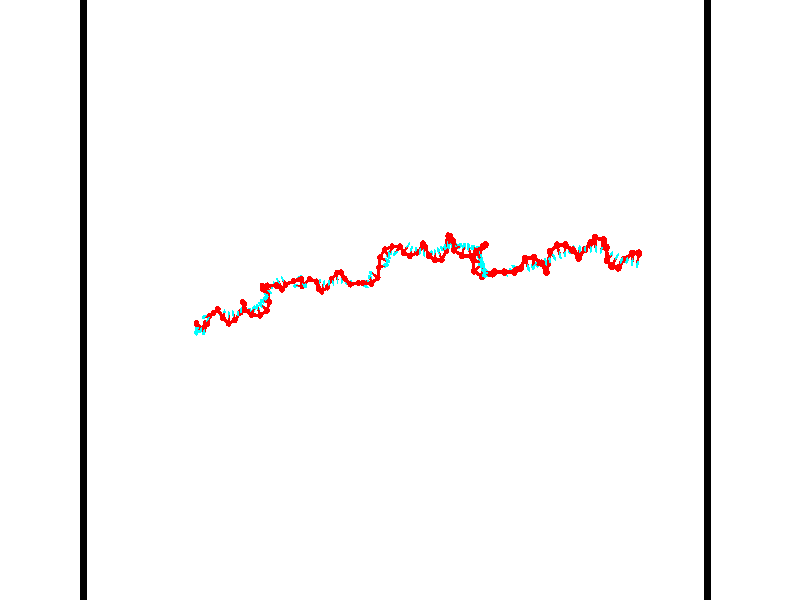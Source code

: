 // switches for output
#declare DRAW_BASES = 1; // possible values are 0, 1; only relevant for DNA ribbons
#declare DRAW_BASES_TYPE = 3; // possible values are 1, 2, 3; only relevant for DNA ribbons
#declare DRAW_FOG = 0; // set to 1 to enable fog

#include "colors.inc"

#include "transforms.inc"
background { rgb <1, 1, 1>}

#default {
   normal{
       ripples 0.25
       frequency 0.20
       turbulence 0.2
       lambda 5
   }
	finish {
		phong 0.1
		phong_size 40.
	}
}

// original window dimensions: 1024x640


// camera settings

camera {
	sky <-0, 1, 0>
	up <-0, 1, 0>
	right 1.6 * <0.99995, 0, 0.00999983>
	location <54.4867, 55, 106.329>
	look_at <55, 55, 55.0001>
	direction <0.513302, 0, -51.3289>
	angle 67.0682
}


# declare cpy_camera_pos = <54.4867, 55, 106.329>;
# if (DRAW_FOG = 1)
fog {
	fog_type 2
	up vnormalize(cpy_camera_pos)
	color rgbt<1,1,1,0.3>
	distance 1e-5
	fog_alt 3e-3
	fog_offset 88
}
# end


// LIGHTS

# declare lum = 6;
global_settings {
	ambient_light rgb lum * <0.05, 0.05, 0.05>
	max_trace_level 15
}# declare cpy_direct_light_amount = 0.25;
light_source
{	1000 * <-0.98995, -1, 1.00995>,
	rgb lum * cpy_direct_light_amount
	parallel
}

light_source
{	1000 * <0.98995, 1, -1.00995>,
	rgb lum * cpy_direct_light_amount
	parallel
}

// strand 0

// nucleotide -1

// particle -1
sphere {
	<36.002731, 53.177223, 49.615658> 0.250000
	pigment { color rgbt <1,0,0,0> }
	no_shadow
}
cylinder {
	<36.033798, 52.796135, 49.733154>,  <36.052441, 52.567482, 49.803654>, 0.100000
	pigment { color rgbt <1,0,0,0> }
	no_shadow
}
cylinder {
	<36.033798, 52.796135, 49.733154>,  <36.002731, 53.177223, 49.615658>, 0.100000
	pigment { color rgbt <1,0,0,0> }
	no_shadow
}

// particle -1
sphere {
	<36.033798, 52.796135, 49.733154> 0.100000
	pigment { color rgbt <1,0,0,0> }
	no_shadow
}
sphere {
	0, 1
	scale<0.080000,0.200000,0.300000>
	matrix <-0.032805, 0.292032, 0.955846,
		-0.996439, -0.083878, -0.008572,
		0.077671, -0.952723, 0.293744,
		36.057098, 52.510319, 49.821278>
	pigment { color rgbt <0,1,1,0> }
	no_shadow
}
cylinder {
	<36.551369, 52.692757, 49.501560>,  <36.002731, 53.177223, 49.615658>, 0.130000
	pigment { color rgbt <1,0,0,0> }
	no_shadow
}

// nucleotide -1

// particle -1
sphere {
	<36.551369, 52.692757, 49.501560> 0.250000
	pigment { color rgbt <1,0,0,0> }
	no_shadow
}
cylinder {
	<36.358929, 52.716438, 49.851425>,  <36.243465, 52.730648, 50.061344>, 0.100000
	pigment { color rgbt <1,0,0,0> }
	no_shadow
}
cylinder {
	<36.358929, 52.716438, 49.851425>,  <36.551369, 52.692757, 49.501560>, 0.100000
	pigment { color rgbt <1,0,0,0> }
	no_shadow
}

// particle -1
sphere {
	<36.358929, 52.716438, 49.851425> 0.100000
	pigment { color rgbt <1,0,0,0> }
	no_shadow
}
sphere {
	0, 1
	scale<0.080000,0.200000,0.300000>
	matrix <0.855925, -0.184023, 0.483248,
		0.189568, 0.981137, 0.037860,
		-0.481100, 0.059203, 0.874664,
		36.214600, 52.734200, 50.113823>
	pigment { color rgbt <0,1,1,0> }
	no_shadow
}
cylinder {
	<36.880508, 53.200726, 49.797703>,  <36.551369, 52.692757, 49.501560>, 0.130000
	pigment { color rgbt <1,0,0,0> }
	no_shadow
}

// nucleotide -1

// particle -1
sphere {
	<36.880508, 53.200726, 49.797703> 0.250000
	pigment { color rgbt <1,0,0,0> }
	no_shadow
}
cylinder {
	<36.708458, 52.902939, 50.001961>,  <36.605228, 52.724266, 50.124516>, 0.100000
	pigment { color rgbt <1,0,0,0> }
	no_shadow
}
cylinder {
	<36.708458, 52.902939, 50.001961>,  <36.880508, 53.200726, 49.797703>, 0.100000
	pigment { color rgbt <1,0,0,0> }
	no_shadow
}

// particle -1
sphere {
	<36.708458, 52.902939, 50.001961> 0.100000
	pigment { color rgbt <1,0,0,0> }
	no_shadow
}
sphere {
	0, 1
	scale<0.080000,0.200000,0.300000>
	matrix <0.901247, -0.386949, 0.194998,
		0.052423, 0.544089, 0.837388,
		-0.430123, -0.744471, 0.510644,
		36.579422, 52.679596, 50.155155>
	pigment { color rgbt <0,1,1,0> }
	no_shadow
}
cylinder {
	<37.251675, 53.171211, 50.328285>,  <36.880508, 53.200726, 49.797703>, 0.130000
	pigment { color rgbt <1,0,0,0> }
	no_shadow
}

// nucleotide -1

// particle -1
sphere {
	<37.251675, 53.171211, 50.328285> 0.250000
	pigment { color rgbt <1,0,0,0> }
	no_shadow
}
cylinder {
	<37.089489, 52.810814, 50.390007>,  <36.992176, 52.594578, 50.427040>, 0.100000
	pigment { color rgbt <1,0,0,0> }
	no_shadow
}
cylinder {
	<37.089489, 52.810814, 50.390007>,  <37.251675, 53.171211, 50.328285>, 0.100000
	pigment { color rgbt <1,0,0,0> }
	no_shadow
}

// particle -1
sphere {
	<37.089489, 52.810814, 50.390007> 0.100000
	pigment { color rgbt <1,0,0,0> }
	no_shadow
}
sphere {
	0, 1
	scale<0.080000,0.200000,0.300000>
	matrix <0.841892, -0.302316, 0.447016,
		-0.356109, 0.311159, 0.881117,
		-0.405468, -0.900991, 0.154305,
		36.967850, 52.540516, 50.436298>
	pigment { color rgbt <0,1,1,0> }
	no_shadow
}
cylinder {
	<37.537769, 53.772396, 50.728584>,  <37.251675, 53.171211, 50.328285>, 0.130000
	pigment { color rgbt <1,0,0,0> }
	no_shadow
}

// nucleotide -1

// particle -1
sphere {
	<37.537769, 53.772396, 50.728584> 0.250000
	pigment { color rgbt <1,0,0,0> }
	no_shadow
}
cylinder {
	<37.388638, 53.742241, 51.098518>,  <37.299160, 53.724148, 51.320477>, 0.100000
	pigment { color rgbt <1,0,0,0> }
	no_shadow
}
cylinder {
	<37.388638, 53.742241, 51.098518>,  <37.537769, 53.772396, 50.728584>, 0.100000
	pigment { color rgbt <1,0,0,0> }
	no_shadow
}

// particle -1
sphere {
	<37.388638, 53.742241, 51.098518> 0.100000
	pigment { color rgbt <1,0,0,0> }
	no_shadow
}
sphere {
	0, 1
	scale<0.080000,0.200000,0.300000>
	matrix <0.817393, -0.498409, 0.288888,
		0.439167, 0.863658, 0.247441,
		-0.372828, -0.075387, 0.924833,
		37.276791, 53.719624, 51.375969>
	pigment { color rgbt <0,1,1,0> }
	no_shadow
}
cylinder {
	<38.031822, 54.015141, 51.154934>,  <37.537769, 53.772396, 50.728584>, 0.130000
	pigment { color rgbt <1,0,0,0> }
	no_shadow
}

// nucleotide -1

// particle -1
sphere {
	<38.031822, 54.015141, 51.154934> 0.250000
	pigment { color rgbt <1,0,0,0> }
	no_shadow
}
cylinder {
	<37.807323, 53.743641, 51.344376>,  <37.672626, 53.580742, 51.458042>, 0.100000
	pigment { color rgbt <1,0,0,0> }
	no_shadow
}
cylinder {
	<37.807323, 53.743641, 51.344376>,  <38.031822, 54.015141, 51.154934>, 0.100000
	pigment { color rgbt <1,0,0,0> }
	no_shadow
}

// particle -1
sphere {
	<37.807323, 53.743641, 51.344376> 0.100000
	pigment { color rgbt <1,0,0,0> }
	no_shadow
}
sphere {
	0, 1
	scale<0.080000,0.200000,0.300000>
	matrix <0.766223, -0.642448, -0.012726,
		0.312904, 0.355744, 0.880646,
		-0.561243, -0.678753, 0.473604,
		37.638950, 53.540016, 51.486458>
	pigment { color rgbt <0,1,1,0> }
	no_shadow
}
cylinder {
	<38.528320, 54.295086, 51.492249>,  <38.031822, 54.015141, 51.154934>, 0.130000
	pigment { color rgbt <1,0,0,0> }
	no_shadow
}

// nucleotide -1

// particle -1
sphere {
	<38.528320, 54.295086, 51.492249> 0.250000
	pigment { color rgbt <1,0,0,0> }
	no_shadow
}
cylinder {
	<38.549450, 54.082623, 51.153999>,  <38.562126, 53.955147, 50.951050>, 0.100000
	pigment { color rgbt <1,0,0,0> }
	no_shadow
}
cylinder {
	<38.549450, 54.082623, 51.153999>,  <38.528320, 54.295086, 51.492249>, 0.100000
	pigment { color rgbt <1,0,0,0> }
	no_shadow
}

// particle -1
sphere {
	<38.549450, 54.082623, 51.153999> 0.100000
	pigment { color rgbt <1,0,0,0> }
	no_shadow
}
sphere {
	0, 1
	scale<0.080000,0.200000,0.300000>
	matrix <0.971998, 0.221518, -0.078425,
		0.228977, -0.817805, 0.527981,
		0.052821, -0.531154, -0.845627,
		38.565296, 53.923275, 50.900311>
	pigment { color rgbt <0,1,1,0> }
	no_shadow
}
cylinder {
	<38.963264, 53.660763, 51.426163>,  <38.528320, 54.295086, 51.492249>, 0.130000
	pigment { color rgbt <1,0,0,0> }
	no_shadow
}

// nucleotide -1

// particle -1
sphere {
	<38.963264, 53.660763, 51.426163> 0.250000
	pigment { color rgbt <1,0,0,0> }
	no_shadow
}
cylinder {
	<38.949123, 53.883385, 51.094139>,  <38.940639, 54.016956, 50.894924>, 0.100000
	pigment { color rgbt <1,0,0,0> }
	no_shadow
}
cylinder {
	<38.949123, 53.883385, 51.094139>,  <38.963264, 53.660763, 51.426163>, 0.100000
	pigment { color rgbt <1,0,0,0> }
	no_shadow
}

// particle -1
sphere {
	<38.949123, 53.883385, 51.094139> 0.100000
	pigment { color rgbt <1,0,0,0> }
	no_shadow
}
sphere {
	0, 1
	scale<0.080000,0.200000,0.300000>
	matrix <0.997183, 0.074621, 0.007559,
		0.066147, -0.827456, -0.557621,
		-0.035356, 0.556550, -0.830061,
		38.938519, 54.050350, 50.845119>
	pigment { color rgbt <0,1,1,0> }
	no_shadow
}
cylinder {
	<39.380405, 53.209141, 50.992775>,  <38.963264, 53.660763, 51.426163>, 0.130000
	pigment { color rgbt <1,0,0,0> }
	no_shadow
}

// nucleotide -1

// particle -1
sphere {
	<39.380405, 53.209141, 50.992775> 0.250000
	pigment { color rgbt <1,0,0,0> }
	no_shadow
}
cylinder {
	<39.355835, 53.601036, 50.916531>,  <39.341091, 53.836174, 50.870785>, 0.100000
	pigment { color rgbt <1,0,0,0> }
	no_shadow
}
cylinder {
	<39.355835, 53.601036, 50.916531>,  <39.380405, 53.209141, 50.992775>, 0.100000
	pigment { color rgbt <1,0,0,0> }
	no_shadow
}

// particle -1
sphere {
	<39.355835, 53.601036, 50.916531> 0.100000
	pigment { color rgbt <1,0,0,0> }
	no_shadow
}
sphere {
	0, 1
	scale<0.080000,0.200000,0.300000>
	matrix <0.997768, 0.065289, 0.014054,
		0.026214, -0.189317, -0.981566,
		-0.061425, 0.979743, -0.190606,
		39.337406, 53.894958, 50.859348>
	pigment { color rgbt <0,1,1,0> }
	no_shadow
}
cylinder {
	<39.794281, 53.472466, 50.389973>,  <39.380405, 53.209141, 50.992775>, 0.130000
	pigment { color rgbt <1,0,0,0> }
	no_shadow
}

// nucleotide -1

// particle -1
sphere {
	<39.794281, 53.472466, 50.389973> 0.250000
	pigment { color rgbt <1,0,0,0> }
	no_shadow
}
cylinder {
	<39.766560, 53.756699, 50.670048>,  <39.749928, 53.927238, 50.838093>, 0.100000
	pigment { color rgbt <1,0,0,0> }
	no_shadow
}
cylinder {
	<39.766560, 53.756699, 50.670048>,  <39.794281, 53.472466, 50.389973>, 0.100000
	pigment { color rgbt <1,0,0,0> }
	no_shadow
}

// particle -1
sphere {
	<39.766560, 53.756699, 50.670048> 0.100000
	pigment { color rgbt <1,0,0,0> }
	no_shadow
}
sphere {
	0, 1
	scale<0.080000,0.200000,0.300000>
	matrix <0.997329, 0.065579, 0.032160,
		-0.023065, 0.700548, -0.713233,
		-0.069303, 0.710586, 0.700189,
		39.745770, 53.969875, 50.880104>
	pigment { color rgbt <0,1,1,0> }
	no_shadow
}
cylinder {
	<40.264320, 54.049564, 50.200912>,  <39.794281, 53.472466, 50.389973>, 0.130000
	pigment { color rgbt <1,0,0,0> }
	no_shadow
}

// nucleotide -1

// particle -1
sphere {
	<40.264320, 54.049564, 50.200912> 0.250000
	pigment { color rgbt <1,0,0,0> }
	no_shadow
}
cylinder {
	<40.227997, 54.014206, 50.597687>,  <40.206203, 53.992989, 50.835751>, 0.100000
	pigment { color rgbt <1,0,0,0> }
	no_shadow
}
cylinder {
	<40.227997, 54.014206, 50.597687>,  <40.264320, 54.049564, 50.200912>, 0.100000
	pigment { color rgbt <1,0,0,0> }
	no_shadow
}

// particle -1
sphere {
	<40.227997, 54.014206, 50.597687> 0.100000
	pigment { color rgbt <1,0,0,0> }
	no_shadow
}
sphere {
	0, 1
	scale<0.080000,0.200000,0.300000>
	matrix <0.995250, 0.027042, 0.093521,
		-0.035092, 0.995718, 0.085524,
		-0.090807, -0.088400, 0.991937,
		40.200756, 53.987686, 50.895267>
	pigment { color rgbt <0,1,1,0> }
	no_shadow
}
cylinder {
	<40.663605, 54.669266, 50.478664>,  <40.264320, 54.049564, 50.200912>, 0.130000
	pigment { color rgbt <1,0,0,0> }
	no_shadow
}

// nucleotide -1

// particle -1
sphere {
	<40.663605, 54.669266, 50.478664> 0.250000
	pigment { color rgbt <1,0,0,0> }
	no_shadow
}
cylinder {
	<40.589615, 54.412453, 50.776276>,  <40.545219, 54.258366, 50.954842>, 0.100000
	pigment { color rgbt <1,0,0,0> }
	no_shadow
}
cylinder {
	<40.589615, 54.412453, 50.776276>,  <40.663605, 54.669266, 50.478664>, 0.100000
	pigment { color rgbt <1,0,0,0> }
	no_shadow
}

// particle -1
sphere {
	<40.589615, 54.412453, 50.776276> 0.100000
	pigment { color rgbt <1,0,0,0> }
	no_shadow
}
sphere {
	0, 1
	scale<0.080000,0.200000,0.300000>
	matrix <0.899361, 0.194596, 0.391512,
		-0.396148, 0.741571, 0.541422,
		-0.184976, -0.642031, 0.744030,
		40.534122, 54.219845, 50.999485>
	pigment { color rgbt <0,1,1,0> }
	no_shadow
}
cylinder {
	<40.735710, 54.842514, 51.320988>,  <40.663605, 54.669266, 50.478664>, 0.130000
	pigment { color rgbt <1,0,0,0> }
	no_shadow
}

// nucleotide -1

// particle -1
sphere {
	<40.735710, 54.842514, 51.320988> 0.250000
	pigment { color rgbt <1,0,0,0> }
	no_shadow
}
cylinder {
	<40.830555, 54.507339, 51.124363>,  <40.887463, 54.306232, 51.006390>, 0.100000
	pigment { color rgbt <1,0,0,0> }
	no_shadow
}
cylinder {
	<40.830555, 54.507339, 51.124363>,  <40.735710, 54.842514, 51.320988>, 0.100000
	pigment { color rgbt <1,0,0,0> }
	no_shadow
}

// particle -1
sphere {
	<40.830555, 54.507339, 51.124363> 0.100000
	pigment { color rgbt <1,0,0,0> }
	no_shadow
}
sphere {
	0, 1
	scale<0.080000,0.200000,0.300000>
	matrix <0.967539, 0.158141, 0.197130,
		-0.087447, -0.522348, 0.848237,
		0.237112, -0.837940, -0.491563,
		40.901688, 54.255959, 50.976894>
	pigment { color rgbt <0,1,1,0> }
	no_shadow
}
cylinder {
	<41.005959, 54.263748, 51.706989>,  <40.735710, 54.842514, 51.320988>, 0.130000
	pigment { color rgbt <1,0,0,0> }
	no_shadow
}

// nucleotide -1

// particle -1
sphere {
	<41.005959, 54.263748, 51.706989> 0.250000
	pigment { color rgbt <1,0,0,0> }
	no_shadow
}
cylinder {
	<41.169712, 54.242031, 51.342690>,  <41.267963, 54.229000, 51.124111>, 0.100000
	pigment { color rgbt <1,0,0,0> }
	no_shadow
}
cylinder {
	<41.169712, 54.242031, 51.342690>,  <41.005959, 54.263748, 51.706989>, 0.100000
	pigment { color rgbt <1,0,0,0> }
	no_shadow
}

// particle -1
sphere {
	<41.169712, 54.242031, 51.342690> 0.100000
	pigment { color rgbt <1,0,0,0> }
	no_shadow
}
sphere {
	0, 1
	scale<0.080000,0.200000,0.300000>
	matrix <0.886357, 0.260306, 0.382900,
		0.216285, -0.963998, 0.154686,
		0.409381, -0.054291, -0.910747,
		41.292526, 54.225742, 51.069466>
	pigment { color rgbt <0,1,1,0> }
	no_shadow
}
cylinder {
	<41.604073, 53.888313, 51.613083>,  <41.005959, 54.263748, 51.706989>, 0.130000
	pigment { color rgbt <1,0,0,0> }
	no_shadow
}

// nucleotide -1

// particle -1
sphere {
	<41.604073, 53.888313, 51.613083> 0.250000
	pigment { color rgbt <1,0,0,0> }
	no_shadow
}
cylinder {
	<41.667595, 54.153042, 51.320023>,  <41.705708, 54.311878, 51.144188>, 0.100000
	pigment { color rgbt <1,0,0,0> }
	no_shadow
}
cylinder {
	<41.667595, 54.153042, 51.320023>,  <41.604073, 53.888313, 51.613083>, 0.100000
	pigment { color rgbt <1,0,0,0> }
	no_shadow
}

// particle -1
sphere {
	<41.667595, 54.153042, 51.320023> 0.100000
	pigment { color rgbt <1,0,0,0> }
	no_shadow
}
sphere {
	0, 1
	scale<0.080000,0.200000,0.300000>
	matrix <0.837012, 0.303316, 0.455423,
		0.523632, -0.685562, -0.505780,
		0.158810, 0.661819, -0.732650,
		41.715237, 54.351589, 51.100227>
	pigment { color rgbt <0,1,1,0> }
	no_shadow
}
cylinder {
	<42.314705, 53.823479, 51.433689>,  <41.604073, 53.888313, 51.613083>, 0.130000
	pigment { color rgbt <1,0,0,0> }
	no_shadow
}

// nucleotide -1

// particle -1
sphere {
	<42.314705, 53.823479, 51.433689> 0.250000
	pigment { color rgbt <1,0,0,0> }
	no_shadow
}
cylinder {
	<42.176247, 54.183357, 51.327316>,  <42.093170, 54.399284, 51.263493>, 0.100000
	pigment { color rgbt <1,0,0,0> }
	no_shadow
}
cylinder {
	<42.176247, 54.183357, 51.327316>,  <42.314705, 53.823479, 51.433689>, 0.100000
	pigment { color rgbt <1,0,0,0> }
	no_shadow
}

// particle -1
sphere {
	<42.176247, 54.183357, 51.327316> 0.100000
	pigment { color rgbt <1,0,0,0> }
	no_shadow
}
sphere {
	0, 1
	scale<0.080000,0.200000,0.300000>
	matrix <0.749150, 0.435702, 0.498936,
		0.564762, -0.026521, -0.824828,
		-0.346147, 0.899700, -0.265936,
		42.072403, 54.453266, 51.247536>
	pigment { color rgbt <0,1,1,0> }
	no_shadow
}
cylinder {
	<42.913189, 54.194878, 51.172379>,  <42.314705, 53.823479, 51.433689>, 0.130000
	pigment { color rgbt <1,0,0,0> }
	no_shadow
}

// nucleotide -1

// particle -1
sphere {
	<42.913189, 54.194878, 51.172379> 0.250000
	pigment { color rgbt <1,0,0,0> }
	no_shadow
}
cylinder {
	<42.629684, 54.444939, 51.303123>,  <42.459583, 54.594975, 51.381569>, 0.100000
	pigment { color rgbt <1,0,0,0> }
	no_shadow
}
cylinder {
	<42.629684, 54.444939, 51.303123>,  <42.913189, 54.194878, 51.172379>, 0.100000
	pigment { color rgbt <1,0,0,0> }
	no_shadow
}

// particle -1
sphere {
	<42.629684, 54.444939, 51.303123> 0.100000
	pigment { color rgbt <1,0,0,0> }
	no_shadow
}
sphere {
	0, 1
	scale<0.080000,0.200000,0.300000>
	matrix <0.662909, 0.431759, 0.611667,
		0.241263, 0.650204, -0.720435,
		-0.708763, 0.625155, 0.326859,
		42.417057, 54.632484, 51.401180>
	pigment { color rgbt <0,1,1,0> }
	no_shadow
}
cylinder {
	<43.100533, 54.849869, 51.123192>,  <42.913189, 54.194878, 51.172379>, 0.130000
	pigment { color rgbt <1,0,0,0> }
	no_shadow
}

// nucleotide -1

// particle -1
sphere {
	<43.100533, 54.849869, 51.123192> 0.250000
	pigment { color rgbt <1,0,0,0> }
	no_shadow
}
cylinder {
	<42.822353, 54.881039, 51.408924>,  <42.655445, 54.899742, 51.580364>, 0.100000
	pigment { color rgbt <1,0,0,0> }
	no_shadow
}
cylinder {
	<42.822353, 54.881039, 51.408924>,  <43.100533, 54.849869, 51.123192>, 0.100000
	pigment { color rgbt <1,0,0,0> }
	no_shadow
}

// particle -1
sphere {
	<42.822353, 54.881039, 51.408924> 0.100000
	pigment { color rgbt <1,0,0,0> }
	no_shadow
}
sphere {
	0, 1
	scale<0.080000,0.200000,0.300000>
	matrix <0.641023, 0.516493, 0.567736,
		-0.324708, 0.852738, -0.409148,
		-0.695453, 0.077925, 0.714334,
		42.613716, 54.904415, 51.623226>
	pigment { color rgbt <0,1,1,0> }
	no_shadow
}
cylinder {
	<43.050186, 55.581608, 51.373623>,  <43.100533, 54.849869, 51.123192>, 0.130000
	pigment { color rgbt <1,0,0,0> }
	no_shadow
}

// nucleotide -1

// particle -1
sphere {
	<43.050186, 55.581608, 51.373623> 0.250000
	pigment { color rgbt <1,0,0,0> }
	no_shadow
}
cylinder {
	<42.987095, 55.339573, 51.685776>,  <42.949238, 55.194351, 51.873066>, 0.100000
	pigment { color rgbt <1,0,0,0> }
	no_shadow
}
cylinder {
	<42.987095, 55.339573, 51.685776>,  <43.050186, 55.581608, 51.373623>, 0.100000
	pigment { color rgbt <1,0,0,0> }
	no_shadow
}

// particle -1
sphere {
	<42.987095, 55.339573, 51.685776> 0.100000
	pigment { color rgbt <1,0,0,0> }
	no_shadow
}
sphere {
	0, 1
	scale<0.080000,0.200000,0.300000>
	matrix <0.448126, 0.660351, 0.602595,
		-0.879946, 0.444756, 0.166998,
		-0.157730, -0.605087, 0.780379,
		42.939777, 55.158047, 51.919891>
	pigment { color rgbt <0,1,1,0> }
	no_shadow
}
cylinder {
	<42.652588, 55.824604, 51.863873>,  <43.050186, 55.581608, 51.373623>, 0.130000
	pigment { color rgbt <1,0,0,0> }
	no_shadow
}

// nucleotide -1

// particle -1
sphere {
	<42.652588, 55.824604, 51.863873> 0.250000
	pigment { color rgbt <1,0,0,0> }
	no_shadow
}
cylinder {
	<42.885429, 55.566753, 52.062107>,  <43.025135, 55.412041, 52.181049>, 0.100000
	pigment { color rgbt <1,0,0,0> }
	no_shadow
}
cylinder {
	<42.885429, 55.566753, 52.062107>,  <42.652588, 55.824604, 51.863873>, 0.100000
	pigment { color rgbt <1,0,0,0> }
	no_shadow
}

// particle -1
sphere {
	<42.885429, 55.566753, 52.062107> 0.100000
	pigment { color rgbt <1,0,0,0> }
	no_shadow
}
sphere {
	0, 1
	scale<0.080000,0.200000,0.300000>
	matrix <0.561662, 0.759492, 0.328186,
		-0.587955, 0.087316, 0.804167,
		0.582103, -0.644629, 0.495589,
		43.060059, 55.373363, 52.210785>
	pigment { color rgbt <0,1,1,0> }
	no_shadow
}
cylinder {
	<42.788868, 56.038067, 52.535450>,  <42.652588, 55.824604, 51.863873>, 0.130000
	pigment { color rgbt <1,0,0,0> }
	no_shadow
}

// nucleotide -1

// particle -1
sphere {
	<42.788868, 56.038067, 52.535450> 0.250000
	pigment { color rgbt <1,0,0,0> }
	no_shadow
}
cylinder {
	<43.097664, 55.814407, 52.414536>,  <43.282944, 55.680210, 52.341988>, 0.100000
	pigment { color rgbt <1,0,0,0> }
	no_shadow
}
cylinder {
	<43.097664, 55.814407, 52.414536>,  <42.788868, 56.038067, 52.535450>, 0.100000
	pigment { color rgbt <1,0,0,0> }
	no_shadow
}

// particle -1
sphere {
	<43.097664, 55.814407, 52.414536> 0.100000
	pigment { color rgbt <1,0,0,0> }
	no_shadow
}
sphere {
	0, 1
	scale<0.080000,0.200000,0.300000>
	matrix <0.611148, 0.783665, 0.111204,
		0.174714, -0.270593, 0.946707,
		0.771993, -0.559150, -0.302289,
		43.329262, 55.646664, 52.323849>
	pigment { color rgbt <0,1,1,0> }
	no_shadow
}
cylinder {
	<43.353386, 56.032684, 53.144840>,  <42.788868, 56.038067, 52.535450>, 0.130000
	pigment { color rgbt <1,0,0,0> }
	no_shadow
}

// nucleotide -1

// particle -1
sphere {
	<43.353386, 56.032684, 53.144840> 0.250000
	pigment { color rgbt <1,0,0,0> }
	no_shadow
}
cylinder {
	<43.458527, 55.967113, 52.764519>,  <43.521610, 55.927773, 52.536324>, 0.100000
	pigment { color rgbt <1,0,0,0> }
	no_shadow
}
cylinder {
	<43.458527, 55.967113, 52.764519>,  <43.353386, 56.032684, 53.144840>, 0.100000
	pigment { color rgbt <1,0,0,0> }
	no_shadow
}

// particle -1
sphere {
	<43.458527, 55.967113, 52.764519> 0.100000
	pigment { color rgbt <1,0,0,0> }
	no_shadow
}
sphere {
	0, 1
	scale<0.080000,0.200000,0.300000>
	matrix <0.519095, 0.854708, -0.003848,
		0.813294, -0.492548, 0.309757,
		0.262856, -0.163923, -0.950808,
		43.537384, 55.917938, 52.479275>
	pigment { color rgbt <0,1,1,0> }
	no_shadow
}
cylinder {
	<44.142994, 56.073887, 53.006718>,  <43.353386, 56.032684, 53.144840>, 0.130000
	pigment { color rgbt <1,0,0,0> }
	no_shadow
}

// nucleotide -1

// particle -1
sphere {
	<44.142994, 56.073887, 53.006718> 0.250000
	pigment { color rgbt <1,0,0,0> }
	no_shadow
}
cylinder {
	<43.959019, 56.162342, 52.662727>,  <43.848633, 56.215416, 52.456333>, 0.100000
	pigment { color rgbt <1,0,0,0> }
	no_shadow
}
cylinder {
	<43.959019, 56.162342, 52.662727>,  <44.142994, 56.073887, 53.006718>, 0.100000
	pigment { color rgbt <1,0,0,0> }
	no_shadow
}

// particle -1
sphere {
	<43.959019, 56.162342, 52.662727> 0.100000
	pigment { color rgbt <1,0,0,0> }
	no_shadow
}
sphere {
	0, 1
	scale<0.080000,0.200000,0.300000>
	matrix <0.721720, 0.657300, -0.216975,
		0.517280, -0.720455, -0.461917,
		-0.459938, 0.221138, -0.859974,
		43.821037, 56.228683, 52.404736>
	pigment { color rgbt <0,1,1,0> }
	no_shadow
}
cylinder {
	<44.503738, 55.795574, 52.352940>,  <44.142994, 56.073887, 53.006718>, 0.130000
	pigment { color rgbt <1,0,0,0> }
	no_shadow
}

// nucleotide -1

// particle -1
sphere {
	<44.503738, 55.795574, 52.352940> 0.250000
	pigment { color rgbt <1,0,0,0> }
	no_shadow
}
cylinder {
	<44.298470, 56.138863, 52.348541>,  <44.175308, 56.344833, 52.345901>, 0.100000
	pigment { color rgbt <1,0,0,0> }
	no_shadow
}
cylinder {
	<44.298470, 56.138863, 52.348541>,  <44.503738, 55.795574, 52.352940>, 0.100000
	pigment { color rgbt <1,0,0,0> }
	no_shadow
}

// particle -1
sphere {
	<44.298470, 56.138863, 52.348541> 0.100000
	pigment { color rgbt <1,0,0,0> }
	no_shadow
}
sphere {
	0, 1
	scale<0.080000,0.200000,0.300000>
	matrix <0.852310, 0.508043, -0.124341,
		-0.101125, -0.073179, -0.992179,
		-0.513169, 0.858217, -0.010995,
		44.144520, 56.396328, 52.345242>
	pigment { color rgbt <0,1,1,0> }
	no_shadow
}
cylinder {
	<44.679146, 56.162216, 51.691284>,  <44.503738, 55.795574, 52.352940>, 0.130000
	pigment { color rgbt <1,0,0,0> }
	no_shadow
}

// nucleotide -1

// particle -1
sphere {
	<44.679146, 56.162216, 51.691284> 0.250000
	pigment { color rgbt <1,0,0,0> }
	no_shadow
}
cylinder {
	<44.588139, 56.389923, 52.007301>,  <44.533535, 56.526546, 52.196911>, 0.100000
	pigment { color rgbt <1,0,0,0> }
	no_shadow
}
cylinder {
	<44.588139, 56.389923, 52.007301>,  <44.679146, 56.162216, 51.691284>, 0.100000
	pigment { color rgbt <1,0,0,0> }
	no_shadow
}

// particle -1
sphere {
	<44.588139, 56.389923, 52.007301> 0.100000
	pigment { color rgbt <1,0,0,0> }
	no_shadow
}
sphere {
	0, 1
	scale<0.080000,0.200000,0.300000>
	matrix <0.762399, 0.608865, -0.219162,
		-0.605792, 0.552466, -0.572536,
		-0.227517, 0.569267, 0.790045,
		44.519882, 56.560703, 52.244316>
	pigment { color rgbt <0,1,1,0> }
	no_shadow
}
cylinder {
	<45.326172, 56.430630, 51.325729>,  <44.679146, 56.162216, 51.691284>, 0.130000
	pigment { color rgbt <1,0,0,0> }
	no_shadow
}

// nucleotide -1

// particle -1
sphere {
	<45.326172, 56.430630, 51.325729> 0.250000
	pigment { color rgbt <1,0,0,0> }
	no_shadow
}
cylinder {
	<45.658558, 56.572777, 51.154518>,  <45.857990, 56.658066, 51.051792>, 0.100000
	pigment { color rgbt <1,0,0,0> }
	no_shadow
}
cylinder {
	<45.658558, 56.572777, 51.154518>,  <45.326172, 56.430630, 51.325729>, 0.100000
	pigment { color rgbt <1,0,0,0> }
	no_shadow
}

// particle -1
sphere {
	<45.658558, 56.572777, 51.154518> 0.100000
	pigment { color rgbt <1,0,0,0> }
	no_shadow
}
sphere {
	0, 1
	scale<0.080000,0.200000,0.300000>
	matrix <-0.234211, -0.474415, -0.848573,
		-0.504616, 0.805386, -0.310993,
		0.830968, 0.355365, -0.428028,
		45.907848, 56.679386, 51.026112>
	pigment { color rgbt <0,1,1,0> }
	no_shadow
}
cylinder {
	<46.084293, 56.566772, 51.504997>,  <45.326172, 56.430630, 51.325729>, 0.130000
	pigment { color rgbt <1,0,0,0> }
	no_shadow
}

// nucleotide -1

// particle -1
sphere {
	<46.084293, 56.566772, 51.504997> 0.250000
	pigment { color rgbt <1,0,0,0> }
	no_shadow
}
cylinder {
	<46.294933, 56.305248, 51.722336>,  <46.421318, 56.148335, 51.852737>, 0.100000
	pigment { color rgbt <1,0,0,0> }
	no_shadow
}
cylinder {
	<46.294933, 56.305248, 51.722336>,  <46.084293, 56.566772, 51.504997>, 0.100000
	pigment { color rgbt <1,0,0,0> }
	no_shadow
}

// particle -1
sphere {
	<46.294933, 56.305248, 51.722336> 0.100000
	pigment { color rgbt <1,0,0,0> }
	no_shadow
}
sphere {
	0, 1
	scale<0.080000,0.200000,0.300000>
	matrix <0.183860, 0.711606, 0.678094,
		-0.829994, -0.257184, 0.494941,
		0.526598, -0.653814, 0.543343,
		46.452911, 56.109104, 51.885338>
	pigment { color rgbt <0,1,1,0> }
	no_shadow
}
cylinder {
	<46.088524, 56.061993, 50.951839>,  <46.084293, 56.566772, 51.504997>, 0.130000
	pigment { color rgbt <1,0,0,0> }
	no_shadow
}

// nucleotide -1

// particle -1
sphere {
	<46.088524, 56.061993, 50.951839> 0.250000
	pigment { color rgbt <1,0,0,0> }
	no_shadow
}
cylinder {
	<45.716526, 56.073067, 50.805233>,  <45.493328, 56.079712, 50.717270>, 0.100000
	pigment { color rgbt <1,0,0,0> }
	no_shadow
}
cylinder {
	<45.716526, 56.073067, 50.805233>,  <46.088524, 56.061993, 50.951839>, 0.100000
	pigment { color rgbt <1,0,0,0> }
	no_shadow
}

// particle -1
sphere {
	<45.716526, 56.073067, 50.805233> 0.100000
	pigment { color rgbt <1,0,0,0> }
	no_shadow
}
sphere {
	0, 1
	scale<0.080000,0.200000,0.300000>
	matrix <-0.190250, 0.816931, 0.544452,
		0.314497, 0.576070, -0.754477,
		-0.929998, 0.027689, -0.366520,
		45.437527, 56.081375, 50.695278>
	pigment { color rgbt <0,1,1,0> }
	no_shadow
}
cylinder {
	<46.749901, 56.600498, 50.843597>,  <46.088524, 56.061993, 50.951839>, 0.130000
	pigment { color rgbt <1,0,0,0> }
	no_shadow
}

// nucleotide -1

// particle -1
sphere {
	<46.749901, 56.600498, 50.843597> 0.250000
	pigment { color rgbt <1,0,0,0> }
	no_shadow
}
cylinder {
	<46.748631, 56.581608, 50.444046>,  <46.747868, 56.570274, 50.204315>, 0.100000
	pigment { color rgbt <1,0,0,0> }
	no_shadow
}
cylinder {
	<46.748631, 56.581608, 50.444046>,  <46.749901, 56.600498, 50.843597>, 0.100000
	pigment { color rgbt <1,0,0,0> }
	no_shadow
}

// particle -1
sphere {
	<46.748631, 56.581608, 50.444046> 0.100000
	pigment { color rgbt <1,0,0,0> }
	no_shadow
}
sphere {
	0, 1
	scale<0.080000,0.200000,0.300000>
	matrix <0.939813, -0.341436, 0.013151,
		-0.341674, -0.938718, 0.045472,
		-0.003180, -0.047228, -0.998879,
		46.747677, 56.567440, 50.144382>
	pigment { color rgbt <0,1,1,0> }
	no_shadow
}
cylinder {
	<47.362499, 56.407627, 50.821503>,  <46.749901, 56.600498, 50.843597>, 0.130000
	pigment { color rgbt <1,0,0,0> }
	no_shadow
}

// nucleotide -1

// particle -1
sphere {
	<47.362499, 56.407627, 50.821503> 0.250000
	pigment { color rgbt <1,0,0,0> }
	no_shadow
}
cylinder {
	<47.270584, 56.434402, 50.433128>,  <47.215435, 56.450470, 50.200104>, 0.100000
	pigment { color rgbt <1,0,0,0> }
	no_shadow
}
cylinder {
	<47.270584, 56.434402, 50.433128>,  <47.362499, 56.407627, 50.821503>, 0.100000
	pigment { color rgbt <1,0,0,0> }
	no_shadow
}

// particle -1
sphere {
	<47.270584, 56.434402, 50.433128> 0.100000
	pigment { color rgbt <1,0,0,0> }
	no_shadow
}
sphere {
	0, 1
	scale<0.080000,0.200000,0.300000>
	matrix <0.907976, -0.344432, -0.238632,
		-0.350398, -0.936421, 0.018359,
		-0.229784, 0.066947, -0.970937,
		47.201649, 56.454487, 50.141846>
	pigment { color rgbt <0,1,1,0> }
	no_shadow
}
cylinder {
	<47.538239, 55.845978, 50.460773>,  <47.362499, 56.407627, 50.821503>, 0.130000
	pigment { color rgbt <1,0,0,0> }
	no_shadow
}

// nucleotide -1

// particle -1
sphere {
	<47.538239, 55.845978, 50.460773> 0.250000
	pigment { color rgbt <1,0,0,0> }
	no_shadow
}
cylinder {
	<47.546535, 56.172672, 50.230118>,  <47.551514, 56.368687, 50.091724>, 0.100000
	pigment { color rgbt <1,0,0,0> }
	no_shadow
}
cylinder {
	<47.546535, 56.172672, 50.230118>,  <47.538239, 55.845978, 50.460773>, 0.100000
	pigment { color rgbt <1,0,0,0> }
	no_shadow
}

// particle -1
sphere {
	<47.546535, 56.172672, 50.230118> 0.100000
	pigment { color rgbt <1,0,0,0> }
	no_shadow
}
sphere {
	0, 1
	scale<0.080000,0.200000,0.300000>
	matrix <0.920519, -0.240671, -0.307770,
		-0.390147, -0.524428, -0.756810,
		0.020739, 0.816733, -0.576643,
		47.552757, 56.417690, 50.057125>
	pigment { color rgbt <0,1,1,0> }
	no_shadow
}
cylinder {
	<47.716713, 55.657318, 49.660328>,  <47.538239, 55.845978, 50.460773>, 0.130000
	pigment { color rgbt <1,0,0,0> }
	no_shadow
}

// nucleotide -1

// particle -1
sphere {
	<47.716713, 55.657318, 49.660328> 0.250000
	pigment { color rgbt <1,0,0,0> }
	no_shadow
}
cylinder {
	<47.837006, 56.017265, 49.786690>,  <47.909184, 56.233234, 49.862507>, 0.100000
	pigment { color rgbt <1,0,0,0> }
	no_shadow
}
cylinder {
	<47.837006, 56.017265, 49.786690>,  <47.716713, 55.657318, 49.660328>, 0.100000
	pigment { color rgbt <1,0,0,0> }
	no_shadow
}

// particle -1
sphere {
	<47.837006, 56.017265, 49.786690> 0.100000
	pigment { color rgbt <1,0,0,0> }
	no_shadow
}
sphere {
	0, 1
	scale<0.080000,0.200000,0.300000>
	matrix <0.888087, -0.143488, -0.436707,
		-0.347650, 0.411887, -0.842312,
		0.300735, 0.899867, 0.315908,
		47.927227, 56.287224, 49.881462>
	pigment { color rgbt <0,1,1,0> }
	no_shadow
}
cylinder {
	<48.174515, 55.991024, 49.200184>,  <47.716713, 55.657318, 49.660328>, 0.130000
	pigment { color rgbt <1,0,0,0> }
	no_shadow
}

// nucleotide -1

// particle -1
sphere {
	<48.174515, 55.991024, 49.200184> 0.250000
	pigment { color rgbt <1,0,0,0> }
	no_shadow
}
cylinder {
	<48.301868, 56.192871, 49.521179>,  <48.378281, 56.313980, 49.713776>, 0.100000
	pigment { color rgbt <1,0,0,0> }
	no_shadow
}
cylinder {
	<48.301868, 56.192871, 49.521179>,  <48.174515, 55.991024, 49.200184>, 0.100000
	pigment { color rgbt <1,0,0,0> }
	no_shadow
}

// particle -1
sphere {
	<48.301868, 56.192871, 49.521179> 0.100000
	pigment { color rgbt <1,0,0,0> }
	no_shadow
}
sphere {
	0, 1
	scale<0.080000,0.200000,0.300000>
	matrix <0.926116, 0.015109, -0.376936,
		-0.202332, 0.863213, -0.462521,
		0.318387, 0.504615, 0.802492,
		48.397385, 56.344257, 49.761929>
	pigment { color rgbt <0,1,1,0> }
	no_shadow
}
cylinder {
	<48.593872, 56.649330, 49.063698>,  <48.174515, 55.991024, 49.200184>, 0.130000
	pigment { color rgbt <1,0,0,0> }
	no_shadow
}

// nucleotide -1

// particle -1
sphere {
	<48.593872, 56.649330, 49.063698> 0.250000
	pigment { color rgbt <1,0,0,0> }
	no_shadow
}
cylinder {
	<48.708603, 56.468323, 49.401443>,  <48.777443, 56.359718, 49.604092>, 0.100000
	pigment { color rgbt <1,0,0,0> }
	no_shadow
}
cylinder {
	<48.708603, 56.468323, 49.401443>,  <48.593872, 56.649330, 49.063698>, 0.100000
	pigment { color rgbt <1,0,0,0> }
	no_shadow
}

// particle -1
sphere {
	<48.708603, 56.468323, 49.401443> 0.100000
	pigment { color rgbt <1,0,0,0> }
	no_shadow
}
sphere {
	0, 1
	scale<0.080000,0.200000,0.300000>
	matrix <0.957276, 0.101569, -0.270752,
		0.036757, 0.885954, 0.462315,
		0.286831, -0.452515, 0.844369,
		48.794651, 56.332569, 49.654755>
	pigment { color rgbt <0,1,1,0> }
	no_shadow
}
cylinder {
	<49.099655, 57.143757, 49.208900>,  <48.593872, 56.649330, 49.063698>, 0.130000
	pigment { color rgbt <1,0,0,0> }
	no_shadow
}

// nucleotide -1

// particle -1
sphere {
	<49.099655, 57.143757, 49.208900> 0.250000
	pigment { color rgbt <1,0,0,0> }
	no_shadow
}
cylinder {
	<49.146000, 56.791931, 49.393486>,  <49.173805, 56.580837, 49.504238>, 0.100000
	pigment { color rgbt <1,0,0,0> }
	no_shadow
}
cylinder {
	<49.146000, 56.791931, 49.393486>,  <49.099655, 57.143757, 49.208900>, 0.100000
	pigment { color rgbt <1,0,0,0> }
	no_shadow
}

// particle -1
sphere {
	<49.146000, 56.791931, 49.393486> 0.100000
	pigment { color rgbt <1,0,0,0> }
	no_shadow
}
sphere {
	0, 1
	scale<0.080000,0.200000,0.300000>
	matrix <0.962653, -0.015020, -0.270320,
		0.244695, 0.475545, 0.844974,
		0.115858, -0.879563, 0.461460,
		49.180756, 56.528061, 49.531925>
	pigment { color rgbt <0,1,1,0> }
	no_shadow
}
cylinder {
	<49.563705, 57.144222, 49.771465>,  <49.099655, 57.143757, 49.208900>, 0.130000
	pigment { color rgbt <1,0,0,0> }
	no_shadow
}

// nucleotide -1

// particle -1
sphere {
	<49.563705, 57.144222, 49.771465> 0.250000
	pigment { color rgbt <1,0,0,0> }
	no_shadow
}
cylinder {
	<49.572338, 56.783806, 49.598190>,  <49.577518, 56.567554, 49.494225>, 0.100000
	pigment { color rgbt <1,0,0,0> }
	no_shadow
}
cylinder {
	<49.572338, 56.783806, 49.598190>,  <49.563705, 57.144222, 49.771465>, 0.100000
	pigment { color rgbt <1,0,0,0> }
	no_shadow
}

// particle -1
sphere {
	<49.572338, 56.783806, 49.598190> 0.100000
	pigment { color rgbt <1,0,0,0> }
	no_shadow
}
sphere {
	0, 1
	scale<0.080000,0.200000,0.300000>
	matrix <0.999701, 0.014490, 0.019664,
		-0.011441, -0.433483, 0.901089,
		0.021581, -0.901045, -0.433188,
		49.578812, 56.513493, 49.468235>
	pigment { color rgbt <0,1,1,0> }
	no_shadow
}
cylinder {
	<49.926373, 56.646336, 50.115437>,  <49.563705, 57.144222, 49.771465>, 0.130000
	pigment { color rgbt <1,0,0,0> }
	no_shadow
}

// nucleotide -1

// particle -1
sphere {
	<49.926373, 56.646336, 50.115437> 0.250000
	pigment { color rgbt <1,0,0,0> }
	no_shadow
}
cylinder {
	<49.971188, 56.518848, 49.738953>,  <49.998077, 56.442356, 49.513062>, 0.100000
	pigment { color rgbt <1,0,0,0> }
	no_shadow
}
cylinder {
	<49.971188, 56.518848, 49.738953>,  <49.926373, 56.646336, 50.115437>, 0.100000
	pigment { color rgbt <1,0,0,0> }
	no_shadow
}

// particle -1
sphere {
	<49.971188, 56.518848, 49.738953> 0.100000
	pigment { color rgbt <1,0,0,0> }
	no_shadow
}
sphere {
	0, 1
	scale<0.080000,0.200000,0.300000>
	matrix <0.983120, -0.102322, 0.151675,
		-0.144647, -0.942311, 0.301873,
		0.112036, -0.318717, -0.941205,
		50.004799, 56.423233, 49.456593>
	pigment { color rgbt <0,1,1,0> }
	no_shadow
}
cylinder {
	<50.421402, 56.209759, 50.230579>,  <49.926373, 56.646336, 50.115437>, 0.130000
	pigment { color rgbt <1,0,0,0> }
	no_shadow
}

// nucleotide -1

// particle -1
sphere {
	<50.421402, 56.209759, 50.230579> 0.250000
	pigment { color rgbt <1,0,0,0> }
	no_shadow
}
cylinder {
	<50.425957, 56.319431, 49.845936>,  <50.428688, 56.385235, 49.615150>, 0.100000
	pigment { color rgbt <1,0,0,0> }
	no_shadow
}
cylinder {
	<50.425957, 56.319431, 49.845936>,  <50.421402, 56.209759, 50.230579>, 0.100000
	pigment { color rgbt <1,0,0,0> }
	no_shadow
}

// particle -1
sphere {
	<50.425957, 56.319431, 49.845936> 0.100000
	pigment { color rgbt <1,0,0,0> }
	no_shadow
}
sphere {
	0, 1
	scale<0.080000,0.200000,0.300000>
	matrix <0.989167, -0.143839, -0.029304,
		-0.146351, -0.950860, -0.272848,
		0.011382, 0.274181, -0.961611,
		50.429371, 56.401684, 49.557453>
	pigment { color rgbt <0,1,1,0> }
	no_shadow
}
cylinder {
	<51.178261, 56.323738, 49.890736>,  <50.421402, 56.209759, 50.230579>, 0.130000
	pigment { color rgbt <1,0,0,0> }
	no_shadow
}

// nucleotide -1

// particle -1
sphere {
	<51.178261, 56.323738, 49.890736> 0.250000
	pigment { color rgbt <1,0,0,0> }
	no_shadow
}
cylinder {
	<51.550488, 56.180710, 49.922218>,  <51.773823, 56.094891, 49.941109>, 0.100000
	pigment { color rgbt <1,0,0,0> }
	no_shadow
}
cylinder {
	<51.550488, 56.180710, 49.922218>,  <51.178261, 56.323738, 49.890736>, 0.100000
	pigment { color rgbt <1,0,0,0> }
	no_shadow
}

// particle -1
sphere {
	<51.550488, 56.180710, 49.922218> 0.100000
	pigment { color rgbt <1,0,0,0> }
	no_shadow
}
sphere {
	0, 1
	scale<0.080000,0.200000,0.300000>
	matrix <0.272466, 0.819903, 0.503509,
		-0.244574, -0.447102, 0.860397,
		0.930562, -0.357574, 0.078707,
		51.829655, 56.073437, 49.945831>
	pigment { color rgbt <0,1,1,0> }
	no_shadow
}
cylinder {
	<51.604282, 56.317684, 50.554710>,  <51.178261, 56.323738, 49.890736>, 0.130000
	pigment { color rgbt <1,0,0,0> }
	no_shadow
}

// nucleotide -1

// particle -1
sphere {
	<51.604282, 56.317684, 50.554710> 0.250000
	pigment { color rgbt <1,0,0,0> }
	no_shadow
}
cylinder {
	<51.840652, 56.389755, 50.240170>,  <51.982475, 56.432999, 50.051445>, 0.100000
	pigment { color rgbt <1,0,0,0> }
	no_shadow
}
cylinder {
	<51.840652, 56.389755, 50.240170>,  <51.604282, 56.317684, 50.554710>, 0.100000
	pigment { color rgbt <1,0,0,0> }
	no_shadow
}

// particle -1
sphere {
	<51.840652, 56.389755, 50.240170> 0.100000
	pigment { color rgbt <1,0,0,0> }
	no_shadow
}
sphere {
	0, 1
	scale<0.080000,0.200000,0.300000>
	matrix <0.350044, 0.820934, 0.451150,
		0.726825, -0.541853, 0.422044,
		0.590927, 0.180173, -0.786348,
		52.017929, 56.443806, 50.004265>
	pigment { color rgbt <0,1,1,0> }
	no_shadow
}
cylinder {
	<52.407089, 56.254551, 50.821793>,  <51.604282, 56.317684, 50.554710>, 0.130000
	pigment { color rgbt <1,0,0,0> }
	no_shadow
}

// nucleotide -1

// particle -1
sphere {
	<52.407089, 56.254551, 50.821793> 0.250000
	pigment { color rgbt <1,0,0,0> }
	no_shadow
}
cylinder {
	<52.321976, 56.538200, 50.552910>,  <52.270908, 56.708389, 50.391579>, 0.100000
	pigment { color rgbt <1,0,0,0> }
	no_shadow
}
cylinder {
	<52.321976, 56.538200, 50.552910>,  <52.407089, 56.254551, 50.821793>, 0.100000
	pigment { color rgbt <1,0,0,0> }
	no_shadow
}

// particle -1
sphere {
	<52.321976, 56.538200, 50.552910> 0.100000
	pigment { color rgbt <1,0,0,0> }
	no_shadow
}
sphere {
	0, 1
	scale<0.080000,0.200000,0.300000>
	matrix <0.221036, 0.705065, 0.673815,
		0.951770, -0.005207, -0.306767,
		-0.212782, 0.709124, -0.672211,
		52.258141, 56.750938, 50.351246>
	pigment { color rgbt <0,1,1,0> }
	no_shadow
}
cylinder {
	<53.006680, 56.722607, 50.728577>,  <52.407089, 56.254551, 50.821793>, 0.130000
	pigment { color rgbt <1,0,0,0> }
	no_shadow
}

// nucleotide -1

// particle -1
sphere {
	<53.006680, 56.722607, 50.728577> 0.250000
	pigment { color rgbt <1,0,0,0> }
	no_shadow
}
cylinder {
	<52.663254, 56.915295, 50.658360>,  <52.457199, 57.030907, 50.616230>, 0.100000
	pigment { color rgbt <1,0,0,0> }
	no_shadow
}
cylinder {
	<52.663254, 56.915295, 50.658360>,  <53.006680, 56.722607, 50.728577>, 0.100000
	pigment { color rgbt <1,0,0,0> }
	no_shadow
}

// particle -1
sphere {
	<52.663254, 56.915295, 50.658360> 0.100000
	pigment { color rgbt <1,0,0,0> }
	no_shadow
}
sphere {
	0, 1
	scale<0.080000,0.200000,0.300000>
	matrix <0.291540, 0.740334, 0.605731,
		0.421754, 0.468880, -0.776064,
		-0.858562, 0.481723, -0.175541,
		52.405685, 57.059811, 50.605698>
	pigment { color rgbt <0,1,1,0> }
	no_shadow
}
cylinder {
	<53.095562, 57.488403, 50.717297>,  <53.006680, 56.722607, 50.728577>, 0.130000
	pigment { color rgbt <1,0,0,0> }
	no_shadow
}

// nucleotide -1

// particle -1
sphere {
	<53.095562, 57.488403, 50.717297> 0.250000
	pigment { color rgbt <1,0,0,0> }
	no_shadow
}
cylinder {
	<53.450401, 57.576763, 50.879410>,  <53.663307, 57.629780, 50.976677>, 0.100000
	pigment { color rgbt <1,0,0,0> }
	no_shadow
}
cylinder {
	<53.450401, 57.576763, 50.879410>,  <53.095562, 57.488403, 50.717297>, 0.100000
	pigment { color rgbt <1,0,0,0> }
	no_shadow
}

// particle -1
sphere {
	<53.450401, 57.576763, 50.879410> 0.100000
	pigment { color rgbt <1,0,0,0> }
	no_shadow
}
sphere {
	0, 1
	scale<0.080000,0.200000,0.300000>
	matrix <0.170838, 0.658550, -0.732889,
		-0.428797, 0.719384, 0.546462,
		0.887101, 0.220904, 0.405282,
		53.716530, 57.643036, 51.000996>
	pigment { color rgbt <0,1,1,0> }
	no_shadow
}
cylinder {
	<53.196907, 58.262131, 50.723701>,  <53.095562, 57.488403, 50.717297>, 0.130000
	pigment { color rgbt <1,0,0,0> }
	no_shadow
}

// nucleotide -1

// particle -1
sphere {
	<53.196907, 58.262131, 50.723701> 0.250000
	pigment { color rgbt <1,0,0,0> }
	no_shadow
}
cylinder {
	<53.569225, 58.115921, 50.721947>,  <53.792614, 58.028194, 50.720894>, 0.100000
	pigment { color rgbt <1,0,0,0> }
	no_shadow
}
cylinder {
	<53.569225, 58.115921, 50.721947>,  <53.196907, 58.262131, 50.723701>, 0.100000
	pigment { color rgbt <1,0,0,0> }
	no_shadow
}

// particle -1
sphere {
	<53.569225, 58.115921, 50.721947> 0.100000
	pigment { color rgbt <1,0,0,0> }
	no_shadow
}
sphere {
	0, 1
	scale<0.080000,0.200000,0.300000>
	matrix <0.227673, 0.589060, -0.775353,
		0.285991, 0.720695, 0.631513,
		0.930792, -0.365523, -0.004383,
		53.848461, 58.006264, 50.720631>
	pigment { color rgbt <0,1,1,0> }
	no_shadow
}
cylinder {
	<53.630772, 58.871082, 50.764648>,  <53.196907, 58.262131, 50.723701>, 0.130000
	pigment { color rgbt <1,0,0,0> }
	no_shadow
}

// nucleotide -1

// particle -1
sphere {
	<53.630772, 58.871082, 50.764648> 0.250000
	pigment { color rgbt <1,0,0,0> }
	no_shadow
}
cylinder {
	<53.822975, 58.579750, 50.569244>,  <53.938297, 58.404949, 50.452000>, 0.100000
	pigment { color rgbt <1,0,0,0> }
	no_shadow
}
cylinder {
	<53.822975, 58.579750, 50.569244>,  <53.630772, 58.871082, 50.764648>, 0.100000
	pigment { color rgbt <1,0,0,0> }
	no_shadow
}

// particle -1
sphere {
	<53.822975, 58.579750, 50.569244> 0.100000
	pigment { color rgbt <1,0,0,0> }
	no_shadow
}
sphere {
	0, 1
	scale<0.080000,0.200000,0.300000>
	matrix <0.357968, 0.671401, -0.648906,
		0.800608, 0.136931, 0.583333,
		0.480506, -0.728334, -0.488512,
		53.967129, 58.361252, 50.422691>
	pigment { color rgbt <0,1,1,0> }
	no_shadow
}
cylinder {
	<54.317879, 59.106110, 50.818787>,  <53.630772, 58.871082, 50.764648>, 0.130000
	pigment { color rgbt <1,0,0,0> }
	no_shadow
}

// nucleotide -1

// particle -1
sphere {
	<54.317879, 59.106110, 50.818787> 0.250000
	pigment { color rgbt <1,0,0,0> }
	no_shadow
}
cylinder {
	<54.210938, 58.860813, 50.521477>,  <54.146770, 58.713634, 50.343090>, 0.100000
	pigment { color rgbt <1,0,0,0> }
	no_shadow
}
cylinder {
	<54.210938, 58.860813, 50.521477>,  <54.317879, 59.106110, 50.818787>, 0.100000
	pigment { color rgbt <1,0,0,0> }
	no_shadow
}

// particle -1
sphere {
	<54.210938, 58.860813, 50.521477> 0.100000
	pigment { color rgbt <1,0,0,0> }
	no_shadow
}
sphere {
	0, 1
	scale<0.080000,0.200000,0.300000>
	matrix <0.360638, 0.651616, -0.667336,
		0.893566, -0.446470, 0.046943,
		-0.267357, -0.613238, -0.743276,
		54.130730, 58.676842, 50.298492>
	pigment { color rgbt <0,1,1,0> }
	no_shadow
}
cylinder {
	<55.054188, 59.107040, 50.862801>,  <54.317879, 59.106110, 50.818787>, 0.130000
	pigment { color rgbt <1,0,0,0> }
	no_shadow
}

// nucleotide -1

// particle -1
sphere {
	<55.054188, 59.107040, 50.862801> 0.250000
	pigment { color rgbt <1,0,0,0> }
	no_shadow
}
cylinder {
	<54.812645, 58.816719, 50.994591>,  <54.667717, 58.642525, 51.073666>, 0.100000
	pigment { color rgbt <1,0,0,0> }
	no_shadow
}
cylinder {
	<54.812645, 58.816719, 50.994591>,  <55.054188, 59.107040, 50.862801>, 0.100000
	pigment { color rgbt <1,0,0,0> }
	no_shadow
}

// particle -1
sphere {
	<54.812645, 58.816719, 50.994591> 0.100000
	pigment { color rgbt <1,0,0,0> }
	no_shadow
}
sphere {
	0, 1
	scale<0.080000,0.200000,0.300000>
	matrix <-0.431638, 0.645256, 0.630343,
		-0.670104, 0.238426, -0.702932,
		-0.603862, -0.725808, 0.329475,
		54.631485, 58.598976, 51.093433>
	pigment { color rgbt <0,1,1,0> }
	no_shadow
}
cylinder {
	<55.343655, 58.600780, 51.347942>,  <55.054188, 59.107040, 50.862801>, 0.130000
	pigment { color rgbt <1,0,0,0> }
	no_shadow
}

// nucleotide -1

// particle -1
sphere {
	<55.343655, 58.600780, 51.347942> 0.250000
	pigment { color rgbt <1,0,0,0> }
	no_shadow
}
cylinder {
	<55.595100, 58.911785, 51.354980>,  <55.745968, 59.098389, 51.359203>, 0.100000
	pigment { color rgbt <1,0,0,0> }
	no_shadow
}
cylinder {
	<55.595100, 58.911785, 51.354980>,  <55.343655, 58.600780, 51.347942>, 0.100000
	pigment { color rgbt <1,0,0,0> }
	no_shadow
}

// particle -1
sphere {
	<55.595100, 58.911785, 51.354980> 0.100000
	pigment { color rgbt <1,0,0,0> }
	no_shadow
}
sphere {
	0, 1
	scale<0.080000,0.200000,0.300000>
	matrix <0.756214, -0.616367, 0.219618,
		0.181601, -0.124751, -0.975427,
		0.628619, 0.777514, 0.017595,
		55.783688, 59.145039, 51.360260>
	pigment { color rgbt <0,1,1,0> }
	no_shadow
}
cylinder {
	<55.954792, 58.344250, 51.055943>,  <55.343655, 58.600780, 51.347942>, 0.130000
	pigment { color rgbt <1,0,0,0> }
	no_shadow
}

// nucleotide -1

// particle -1
sphere {
	<55.954792, 58.344250, 51.055943> 0.250000
	pigment { color rgbt <1,0,0,0> }
	no_shadow
}
cylinder {
	<56.017738, 58.635342, 51.322968>,  <56.055508, 58.809998, 51.483181>, 0.100000
	pigment { color rgbt <1,0,0,0> }
	no_shadow
}
cylinder {
	<56.017738, 58.635342, 51.322968>,  <55.954792, 58.344250, 51.055943>, 0.100000
	pigment { color rgbt <1,0,0,0> }
	no_shadow
}

// particle -1
sphere {
	<56.017738, 58.635342, 51.322968> 0.100000
	pigment { color rgbt <1,0,0,0> }
	no_shadow
}
sphere {
	0, 1
	scale<0.080000,0.200000,0.300000>
	matrix <0.838266, -0.455794, 0.299270,
		0.522060, 0.512502, -0.681759,
		0.157365, 0.727732, 0.667564,
		56.064949, 58.853661, 51.523235>
	pigment { color rgbt <0,1,1,0> }
	no_shadow
}
cylinder {
	<56.599113, 58.621841, 51.043251>,  <55.954792, 58.344250, 51.055943>, 0.130000
	pigment { color rgbt <1,0,0,0> }
	no_shadow
}

// nucleotide -1

// particle -1
sphere {
	<56.599113, 58.621841, 51.043251> 0.250000
	pigment { color rgbt <1,0,0,0> }
	no_shadow
}
cylinder {
	<56.526611, 58.733055, 51.420578>,  <56.483112, 58.799782, 51.646973>, 0.100000
	pigment { color rgbt <1,0,0,0> }
	no_shadow
}
cylinder {
	<56.526611, 58.733055, 51.420578>,  <56.599113, 58.621841, 51.043251>, 0.100000
	pigment { color rgbt <1,0,0,0> }
	no_shadow
}

// particle -1
sphere {
	<56.526611, 58.733055, 51.420578> 0.100000
	pigment { color rgbt <1,0,0,0> }
	no_shadow
}
sphere {
	0, 1
	scale<0.080000,0.200000,0.300000>
	matrix <0.950779, -0.195593, 0.240336,
		0.251328, 0.940448, -0.228895,
		-0.181253, 0.278032, 0.943316,
		56.472237, 58.816463, 51.703571>
	pigment { color rgbt <0,1,1,0> }
	no_shadow
}
cylinder {
	<57.085533, 59.072960, 51.141281>,  <56.599113, 58.621841, 51.043251>, 0.130000
	pigment { color rgbt <1,0,0,0> }
	no_shadow
}

// nucleotide -1

// particle -1
sphere {
	<57.085533, 59.072960, 51.141281> 0.250000
	pigment { color rgbt <1,0,0,0> }
	no_shadow
}
cylinder {
	<56.949570, 58.835388, 51.432953>,  <56.867992, 58.692844, 51.607956>, 0.100000
	pigment { color rgbt <1,0,0,0> }
	no_shadow
}
cylinder {
	<56.949570, 58.835388, 51.432953>,  <57.085533, 59.072960, 51.141281>, 0.100000
	pigment { color rgbt <1,0,0,0> }
	no_shadow
}

// particle -1
sphere {
	<56.949570, 58.835388, 51.432953> 0.100000
	pigment { color rgbt <1,0,0,0> }
	no_shadow
}
sphere {
	0, 1
	scale<0.080000,0.200000,0.300000>
	matrix <0.933183, -0.116750, 0.339909,
		-0.116750, 0.796000, 0.593930,
		-0.339909, -0.593930, 0.729183,
		56.847595, 58.657207, 51.651707>
	pigment { color rgbt <0,1,1,0> }
	no_shadow
}
cylinder {
	<57.113529, 59.259964, 51.858997>,  <57.085533, 59.072960, 51.141281>, 0.130000
	pigment { color rgbt <1,0,0,0> }
	no_shadow
}

// nucleotide -1

// particle -1
sphere {
	<57.113529, 59.259964, 51.858997> 0.250000
	pigment { color rgbt <1,0,0,0> }
	no_shadow
}
cylinder {
	<57.163635, 58.864105, 51.830956>,  <57.193699, 58.626591, 51.814129>, 0.100000
	pigment { color rgbt <1,0,0,0> }
	no_shadow
}
cylinder {
	<57.163635, 58.864105, 51.830956>,  <57.113529, 59.259964, 51.858997>, 0.100000
	pigment { color rgbt <1,0,0,0> }
	no_shadow
}

// particle -1
sphere {
	<57.163635, 58.864105, 51.830956> 0.100000
	pigment { color rgbt <1,0,0,0> }
	no_shadow
}
sphere {
	0, 1
	scale<0.080000,0.200000,0.300000>
	matrix <0.887062, 0.080076, 0.454652,
		-0.444329, -0.119143, 0.887906,
		0.125269, -0.989643, -0.070108,
		57.201218, 58.567211, 51.809925>
	pigment { color rgbt <0,1,1,0> }
	no_shadow
}
cylinder {
	<57.299603, 58.948399, 52.487419>,  <57.113529, 59.259964, 51.858997>, 0.130000
	pigment { color rgbt <1,0,0,0> }
	no_shadow
}

// nucleotide -1

// particle -1
sphere {
	<57.299603, 58.948399, 52.487419> 0.250000
	pigment { color rgbt <1,0,0,0> }
	no_shadow
}
cylinder {
	<57.441063, 58.685638, 52.221058>,  <57.525940, 58.527985, 52.061241>, 0.100000
	pigment { color rgbt <1,0,0,0> }
	no_shadow
}
cylinder {
	<57.441063, 58.685638, 52.221058>,  <57.299603, 58.948399, 52.487419>, 0.100000
	pigment { color rgbt <1,0,0,0> }
	no_shadow
}

// particle -1
sphere {
	<57.441063, 58.685638, 52.221058> 0.100000
	pigment { color rgbt <1,0,0,0> }
	no_shadow
}
sphere {
	0, 1
	scale<0.080000,0.200000,0.300000>
	matrix <0.891019, 0.019947, 0.453527,
		-0.284638, -0.753716, 0.592362,
		0.353647, -0.656897, -0.665898,
		57.547157, 58.488571, 52.021290>
	pigment { color rgbt <0,1,1,0> }
	no_shadow
}
cylinder {
	<57.575985, 58.272732, 52.824261>,  <57.299603, 58.948399, 52.487419>, 0.130000
	pigment { color rgbt <1,0,0,0> }
	no_shadow
}

// nucleotide -1

// particle -1
sphere {
	<57.575985, 58.272732, 52.824261> 0.250000
	pigment { color rgbt <1,0,0,0> }
	no_shadow
}
cylinder {
	<57.735977, 58.399170, 52.480145>,  <57.831974, 58.475033, 52.273674>, 0.100000
	pigment { color rgbt <1,0,0,0> }
	no_shadow
}
cylinder {
	<57.735977, 58.399170, 52.480145>,  <57.575985, 58.272732, 52.824261>, 0.100000
	pigment { color rgbt <1,0,0,0> }
	no_shadow
}

// particle -1
sphere {
	<57.735977, 58.399170, 52.480145> 0.100000
	pigment { color rgbt <1,0,0,0> }
	no_shadow
}
sphere {
	0, 1
	scale<0.080000,0.200000,0.300000>
	matrix <0.896321, 0.061083, 0.439177,
		0.191372, -0.946759, -0.258892,
		0.399981, 0.316096, -0.860290,
		57.855972, 58.493999, 52.222057>
	pigment { color rgbt <0,1,1,0> }
	no_shadow
}
cylinder {
	<58.107811, 57.961437, 53.011124>,  <57.575985, 58.272732, 52.824261>, 0.130000
	pigment { color rgbt <1,0,0,0> }
	no_shadow
}

// nucleotide -1

// particle -1
sphere {
	<58.107811, 57.961437, 53.011124> 0.250000
	pigment { color rgbt <1,0,0,0> }
	no_shadow
}
cylinder {
	<58.133583, 58.271812, 52.760120>,  <58.149048, 58.458038, 52.609520>, 0.100000
	pigment { color rgbt <1,0,0,0> }
	no_shadow
}
cylinder {
	<58.133583, 58.271812, 52.760120>,  <58.107811, 57.961437, 53.011124>, 0.100000
	pigment { color rgbt <1,0,0,0> }
	no_shadow
}

// particle -1
sphere {
	<58.133583, 58.271812, 52.760120> 0.100000
	pigment { color rgbt <1,0,0,0> }
	no_shadow
}
sphere {
	0, 1
	scale<0.080000,0.200000,0.300000>
	matrix <0.872948, 0.260861, 0.412204,
		0.483538, -0.574340, -0.660549,
		0.064434, 0.775941, -0.627505,
		58.152912, 58.504597, 52.571869>
	pigment { color rgbt <0,1,1,0> }
	no_shadow
}
cylinder {
	<58.746365, 57.985729, 52.639622>,  <58.107811, 57.961437, 53.011124>, 0.130000
	pigment { color rgbt <1,0,0,0> }
	no_shadow
}

// nucleotide -1

// particle -1
sphere {
	<58.746365, 57.985729, 52.639622> 0.250000
	pigment { color rgbt <1,0,0,0> }
	no_shadow
}
cylinder {
	<58.581871, 58.340622, 52.723251>,  <58.483177, 58.553558, 52.773430>, 0.100000
	pigment { color rgbt <1,0,0,0> }
	no_shadow
}
cylinder {
	<58.581871, 58.340622, 52.723251>,  <58.746365, 57.985729, 52.639622>, 0.100000
	pigment { color rgbt <1,0,0,0> }
	no_shadow
}

// particle -1
sphere {
	<58.581871, 58.340622, 52.723251> 0.100000
	pigment { color rgbt <1,0,0,0> }
	no_shadow
}
sphere {
	0, 1
	scale<0.080000,0.200000,0.300000>
	matrix <0.758332, 0.205723, 0.618556,
		0.505790, 0.412916, -0.757414,
		-0.411229, 0.887231, 0.209074,
		58.458504, 58.606792, 52.785973>
	pigment { color rgbt <0,1,1,0> }
	no_shadow
}
cylinder {
	<59.162731, 58.643150, 52.525356>,  <58.746365, 57.985729, 52.639622>, 0.130000
	pigment { color rgbt <1,0,0,0> }
	no_shadow
}

// nucleotide -1

// particle -1
sphere {
	<59.162731, 58.643150, 52.525356> 0.250000
	pigment { color rgbt <1,0,0,0> }
	no_shadow
}
cylinder {
	<58.910675, 58.728607, 52.823963>,  <58.759441, 58.779881, 53.003128>, 0.100000
	pigment { color rgbt <1,0,0,0> }
	no_shadow
}
cylinder {
	<58.910675, 58.728607, 52.823963>,  <59.162731, 58.643150, 52.525356>, 0.100000
	pigment { color rgbt <1,0,0,0> }
	no_shadow
}

// particle -1
sphere {
	<58.910675, 58.728607, 52.823963> 0.100000
	pigment { color rgbt <1,0,0,0> }
	no_shadow
}
sphere {
	0, 1
	scale<0.080000,0.200000,0.300000>
	matrix <0.764521, 0.338801, 0.548381,
		-0.135763, 0.916282, -0.376824,
		-0.630140, 0.213640, 0.746513,
		58.721634, 58.792698, 53.047916>
	pigment { color rgbt <0,1,1,0> }
	no_shadow
}
cylinder {
	<59.269688, 59.356232, 52.857079>,  <59.162731, 58.643150, 52.525356>, 0.130000
	pigment { color rgbt <1,0,0,0> }
	no_shadow
}

// nucleotide -1

// particle -1
sphere {
	<59.269688, 59.356232, 52.857079> 0.250000
	pigment { color rgbt <1,0,0,0> }
	no_shadow
}
cylinder {
	<59.109497, 59.090195, 53.109200>,  <59.013382, 58.930573, 53.260471>, 0.100000
	pigment { color rgbt <1,0,0,0> }
	no_shadow
}
cylinder {
	<59.109497, 59.090195, 53.109200>,  <59.269688, 59.356232, 52.857079>, 0.100000
	pigment { color rgbt <1,0,0,0> }
	no_shadow
}

// particle -1
sphere {
	<59.109497, 59.090195, 53.109200> 0.100000
	pigment { color rgbt <1,0,0,0> }
	no_shadow
}
sphere {
	0, 1
	scale<0.080000,0.200000,0.300000>
	matrix <0.771339, 0.126623, 0.623701,
		-0.494627, 0.735951, 0.462299,
		-0.400475, -0.665088, 0.630299,
		58.989353, 58.890667, 53.298290>
	pigment { color rgbt <0,1,1,0> }
	no_shadow
}
cylinder {
	<59.236004, 59.689701, 53.523998>,  <59.269688, 59.356232, 52.857079>, 0.130000
	pigment { color rgbt <1,0,0,0> }
	no_shadow
}

// nucleotide -1

// particle -1
sphere {
	<59.236004, 59.689701, 53.523998> 0.250000
	pigment { color rgbt <1,0,0,0> }
	no_shadow
}
cylinder {
	<59.242104, 59.295017, 53.588711>,  <59.245766, 59.058208, 53.627541>, 0.100000
	pigment { color rgbt <1,0,0,0> }
	no_shadow
}
cylinder {
	<59.242104, 59.295017, 53.588711>,  <59.236004, 59.689701, 53.523998>, 0.100000
	pigment { color rgbt <1,0,0,0> }
	no_shadow
}

// particle -1
sphere {
	<59.242104, 59.295017, 53.588711> 0.100000
	pigment { color rgbt <1,0,0,0> }
	no_shadow
}
sphere {
	0, 1
	scale<0.080000,0.200000,0.300000>
	matrix <0.674360, 0.129616, 0.726937,
		-0.738245, 0.098013, 0.667374,
		0.015253, -0.986708, 0.161785,
		59.246681, 58.999004, 53.637245>
	pigment { color rgbt <0,1,1,0> }
	no_shadow
}
cylinder {
	<59.340820, 59.599854, 54.252632>,  <59.236004, 59.689701, 53.523998>, 0.130000
	pigment { color rgbt <1,0,0,0> }
	no_shadow
}

// nucleotide -1

// particle -1
sphere {
	<59.340820, 59.599854, 54.252632> 0.250000
	pigment { color rgbt <1,0,0,0> }
	no_shadow
}
cylinder {
	<59.448364, 59.247234, 54.097412>,  <59.512890, 59.035664, 54.004280>, 0.100000
	pigment { color rgbt <1,0,0,0> }
	no_shadow
}
cylinder {
	<59.448364, 59.247234, 54.097412>,  <59.340820, 59.599854, 54.252632>, 0.100000
	pigment { color rgbt <1,0,0,0> }
	no_shadow
}

// particle -1
sphere {
	<59.448364, 59.247234, 54.097412> 0.100000
	pigment { color rgbt <1,0,0,0> }
	no_shadow
}
sphere {
	0, 1
	scale<0.080000,0.200000,0.300000>
	matrix <0.770463, -0.044937, 0.635899,
		-0.578016, -0.469943, 0.667122,
		0.268857, -0.881552, -0.388048,
		59.529022, 58.982769, 53.980999>
	pigment { color rgbt <0,1,1,0> }
	no_shadow
}
cylinder {
	<59.510918, 59.240929, 54.788280>,  <59.340820, 59.599854, 54.252632>, 0.130000
	pigment { color rgbt <1,0,0,0> }
	no_shadow
}

// nucleotide -1

// particle -1
sphere {
	<59.510918, 59.240929, 54.788280> 0.250000
	pigment { color rgbt <1,0,0,0> }
	no_shadow
}
cylinder {
	<59.718544, 59.039474, 54.512039>,  <59.843121, 58.918602, 54.346294>, 0.100000
	pigment { color rgbt <1,0,0,0> }
	no_shadow
}
cylinder {
	<59.718544, 59.039474, 54.512039>,  <59.510918, 59.240929, 54.788280>, 0.100000
	pigment { color rgbt <1,0,0,0> }
	no_shadow
}

// particle -1
sphere {
	<59.718544, 59.039474, 54.512039> 0.100000
	pigment { color rgbt <1,0,0,0> }
	no_shadow
}
sphere {
	0, 1
	scale<0.080000,0.200000,0.300000>
	matrix <0.773154, -0.067831, 0.630580,
		-0.364424, -0.861252, 0.354176,
		0.519064, -0.503631, -0.690600,
		59.874264, 58.888386, 54.304859>
	pigment { color rgbt <0,1,1,0> }
	no_shadow
}
cylinder {
	<59.592873, 58.523270, 55.049244>,  <59.510918, 59.240929, 54.788280>, 0.130000
	pigment { color rgbt <1,0,0,0> }
	no_shadow
}

// nucleotide -1

// particle -1
sphere {
	<59.592873, 58.523270, 55.049244> 0.250000
	pigment { color rgbt <1,0,0,0> }
	no_shadow
}
cylinder {
	<59.883484, 58.717773, 54.855042>,  <60.057850, 58.834476, 54.738522>, 0.100000
	pigment { color rgbt <1,0,0,0> }
	no_shadow
}
cylinder {
	<59.883484, 58.717773, 54.855042>,  <59.592873, 58.523270, 55.049244>, 0.100000
	pigment { color rgbt <1,0,0,0> }
	no_shadow
}

// particle -1
sphere {
	<59.883484, 58.717773, 54.855042> 0.100000
	pigment { color rgbt <1,0,0,0> }
	no_shadow
}
sphere {
	0, 1
	scale<0.080000,0.200000,0.300000>
	matrix <0.645181, -0.239608, 0.725486,
		0.236441, -0.840323, -0.487805,
		0.726524, 0.486257, -0.485507,
		60.101440, 58.863651, 54.709389>
	pigment { color rgbt <0,1,1,0> }
	no_shadow
}
cylinder {
	<60.251102, 58.139332, 55.135948>,  <59.592873, 58.523270, 55.049244>, 0.130000
	pigment { color rgbt <1,0,0,0> }
	no_shadow
}

// nucleotide -1

// particle -1
sphere {
	<60.251102, 58.139332, 55.135948> 0.250000
	pigment { color rgbt <1,0,0,0> }
	no_shadow
}
cylinder {
	<60.370125, 58.511292, 55.049469>,  <60.441540, 58.734467, 54.997581>, 0.100000
	pigment { color rgbt <1,0,0,0> }
	no_shadow
}
cylinder {
	<60.370125, 58.511292, 55.049469>,  <60.251102, 58.139332, 55.135948>, 0.100000
	pigment { color rgbt <1,0,0,0> }
	no_shadow
}

// particle -1
sphere {
	<60.370125, 58.511292, 55.049469> 0.100000
	pigment { color rgbt <1,0,0,0> }
	no_shadow
}
sphere {
	0, 1
	scale<0.080000,0.200000,0.300000>
	matrix <0.613257, -0.012617, 0.789783,
		0.731693, -0.367592, -0.574023,
		0.297560, 0.929902, -0.216196,
		60.459393, 58.790260, 54.984612>
	pigment { color rgbt <0,1,1,0> }
	no_shadow
}
cylinder {
	<61.023510, 58.110500, 55.002110>,  <60.251102, 58.139332, 55.135948>, 0.130000
	pigment { color rgbt <1,0,0,0> }
	no_shadow
}

// nucleotide -1

// particle -1
sphere {
	<61.023510, 58.110500, 55.002110> 0.250000
	pigment { color rgbt <1,0,0,0> }
	no_shadow
}
cylinder {
	<60.908226, 58.467857, 55.139969>,  <60.839058, 58.682274, 55.222683>, 0.100000
	pigment { color rgbt <1,0,0,0> }
	no_shadow
}
cylinder {
	<60.908226, 58.467857, 55.139969>,  <61.023510, 58.110500, 55.002110>, 0.100000
	pigment { color rgbt <1,0,0,0> }
	no_shadow
}

// particle -1
sphere {
	<60.908226, 58.467857, 55.139969> 0.100000
	pigment { color rgbt <1,0,0,0> }
	no_shadow
}
sphere {
	0, 1
	scale<0.080000,0.200000,0.300000>
	matrix <0.645428, -0.084631, 0.759118,
		0.707361, 0.441228, -0.552231,
		-0.288208, 0.893396, 0.344645,
		60.821762, 58.735878, 55.243362>
	pigment { color rgbt <0,1,1,0> }
	no_shadow
}
cylinder {
	<61.617325, 58.515320, 55.117897>,  <61.023510, 58.110500, 55.002110>, 0.130000
	pigment { color rgbt <1,0,0,0> }
	no_shadow
}

// nucleotide -1

// particle -1
sphere {
	<61.617325, 58.515320, 55.117897> 0.250000
	pigment { color rgbt <1,0,0,0> }
	no_shadow
}
cylinder {
	<61.344826, 58.603722, 55.397057>,  <61.181328, 58.656765, 55.564552>, 0.100000
	pigment { color rgbt <1,0,0,0> }
	no_shadow
}
cylinder {
	<61.344826, 58.603722, 55.397057>,  <61.617325, 58.515320, 55.117897>, 0.100000
	pigment { color rgbt <1,0,0,0> }
	no_shadow
}

// particle -1
sphere {
	<61.344826, 58.603722, 55.397057> 0.100000
	pigment { color rgbt <1,0,0,0> }
	no_shadow
}
sphere {
	0, 1
	scale<0.080000,0.200000,0.300000>
	matrix <0.583070, -0.412636, 0.699829,
		0.442645, 0.883678, 0.152244,
		-0.681246, 0.221007, 0.697897,
		61.140453, 58.670025, 55.606426>
	pigment { color rgbt <0,1,1,0> }
	no_shadow
}
cylinder {
	<62.092216, 58.783230, 55.592331>,  <61.617325, 58.515320, 55.117897>, 0.130000
	pigment { color rgbt <1,0,0,0> }
	no_shadow
}

// nucleotide -1

// particle -1
sphere {
	<62.092216, 58.783230, 55.592331> 0.250000
	pigment { color rgbt <1,0,0,0> }
	no_shadow
}
cylinder {
	<61.740105, 58.665169, 55.740921>,  <61.528839, 58.594334, 55.830074>, 0.100000
	pigment { color rgbt <1,0,0,0> }
	no_shadow
}
cylinder {
	<61.740105, 58.665169, 55.740921>,  <62.092216, 58.783230, 55.592331>, 0.100000
	pigment { color rgbt <1,0,0,0> }
	no_shadow
}

// particle -1
sphere {
	<61.740105, 58.665169, 55.740921> 0.100000
	pigment { color rgbt <1,0,0,0> }
	no_shadow
}
sphere {
	0, 1
	scale<0.080000,0.200000,0.300000>
	matrix <0.453448, -0.292944, 0.841766,
		-0.139624, 0.909434, 0.391707,
		-0.880279, -0.295149, 0.371479,
		61.476021, 58.576626, 55.852364>
	pigment { color rgbt <0,1,1,0> }
	no_shadow
}
cylinder {
	<62.111626, 58.826157, 56.313251>,  <62.092216, 58.783230, 55.592331>, 0.130000
	pigment { color rgbt <1,0,0,0> }
	no_shadow
}

// nucleotide -1

// particle -1
sphere {
	<62.111626, 58.826157, 56.313251> 0.250000
	pigment { color rgbt <1,0,0,0> }
	no_shadow
}
cylinder {
	<61.805252, 58.574654, 56.259560>,  <61.621429, 58.423752, 56.227345>, 0.100000
	pigment { color rgbt <1,0,0,0> }
	no_shadow
}
cylinder {
	<61.805252, 58.574654, 56.259560>,  <62.111626, 58.826157, 56.313251>, 0.100000
	pigment { color rgbt <1,0,0,0> }
	no_shadow
}

// particle -1
sphere {
	<61.805252, 58.574654, 56.259560> 0.100000
	pigment { color rgbt <1,0,0,0> }
	no_shadow
}
sphere {
	0, 1
	scale<0.080000,0.200000,0.300000>
	matrix <0.268093, -0.502114, 0.822197,
		-0.584360, 0.593758, 0.553149,
		-0.765930, -0.628755, -0.134233,
		61.575474, 58.386028, 56.219292>
	pigment { color rgbt <0,1,1,0> }
	no_shadow
}
cylinder {
	<61.794537, 58.676193, 56.952583>,  <62.111626, 58.826157, 56.313251>, 0.130000
	pigment { color rgbt <1,0,0,0> }
	no_shadow
}

// nucleotide -1

// particle -1
sphere {
	<61.794537, 58.676193, 56.952583> 0.250000
	pigment { color rgbt <1,0,0,0> }
	no_shadow
}
cylinder {
	<61.674332, 58.375793, 56.717400>,  <61.602211, 58.195553, 56.576290>, 0.100000
	pigment { color rgbt <1,0,0,0> }
	no_shadow
}
cylinder {
	<61.674332, 58.375793, 56.717400>,  <61.794537, 58.676193, 56.952583>, 0.100000
	pigment { color rgbt <1,0,0,0> }
	no_shadow
}

// particle -1
sphere {
	<61.674332, 58.375793, 56.717400> 0.100000
	pigment { color rgbt <1,0,0,0> }
	no_shadow
}
sphere {
	0, 1
	scale<0.080000,0.200000,0.300000>
	matrix <0.152616, -0.646371, 0.747605,
		-0.941490, 0.134930, 0.308854,
		-0.300509, -0.750998, -0.587959,
		61.584179, 58.150494, 56.541012>
	pigment { color rgbt <0,1,1,0> }
	no_shadow
}
cylinder {
	<61.172054, 58.297813, 57.321266>,  <61.794537, 58.676193, 56.952583>, 0.130000
	pigment { color rgbt <1,0,0,0> }
	no_shadow
}

// nucleotide -1

// particle -1
sphere {
	<61.172054, 58.297813, 57.321266> 0.250000
	pigment { color rgbt <1,0,0,0> }
	no_shadow
}
cylinder {
	<61.387993, 58.047905, 57.095619>,  <61.517555, 57.897961, 56.960232>, 0.100000
	pigment { color rgbt <1,0,0,0> }
	no_shadow
}
cylinder {
	<61.387993, 58.047905, 57.095619>,  <61.172054, 58.297813, 57.321266>, 0.100000
	pigment { color rgbt <1,0,0,0> }
	no_shadow
}

// particle -1
sphere {
	<61.387993, 58.047905, 57.095619> 0.100000
	pigment { color rgbt <1,0,0,0> }
	no_shadow
}
sphere {
	0, 1
	scale<0.080000,0.200000,0.300000>
	matrix <0.073992, -0.632343, 0.771147,
		-0.838505, -0.458041, -0.295140,
		0.539846, -0.624773, -0.564114,
		61.549946, 57.860474, 56.926384>
	pigment { color rgbt <0,1,1,0> }
	no_shadow
}
cylinder {
	<60.932087, 57.689465, 57.528362>,  <61.172054, 58.297813, 57.321266>, 0.130000
	pigment { color rgbt <1,0,0,0> }
	no_shadow
}

// nucleotide -1

// particle -1
sphere {
	<60.932087, 57.689465, 57.528362> 0.250000
	pigment { color rgbt <1,0,0,0> }
	no_shadow
}
cylinder {
	<61.288261, 57.616856, 57.361427>,  <61.501968, 57.573292, 57.261269>, 0.100000
	pigment { color rgbt <1,0,0,0> }
	no_shadow
}
cylinder {
	<61.288261, 57.616856, 57.361427>,  <60.932087, 57.689465, 57.528362>, 0.100000
	pigment { color rgbt <1,0,0,0> }
	no_shadow
}

// particle -1
sphere {
	<61.288261, 57.616856, 57.361427> 0.100000
	pigment { color rgbt <1,0,0,0> }
	no_shadow
}
sphere {
	0, 1
	scale<0.080000,0.200000,0.300000>
	matrix <0.221723, -0.627792, 0.746134,
		-0.397435, -0.756920, -0.518764,
		0.890440, -0.181518, -0.417334,
		61.555393, 57.562401, 57.236229>
	pigment { color rgbt <0,1,1,0> }
	no_shadow
}
cylinder {
	<60.973106, 56.957607, 57.413673>,  <60.932087, 57.689465, 57.528362>, 0.130000
	pigment { color rgbt <1,0,0,0> }
	no_shadow
}

// nucleotide -1

// particle -1
sphere {
	<60.973106, 56.957607, 57.413673> 0.250000
	pigment { color rgbt <1,0,0,0> }
	no_shadow
}
cylinder {
	<61.291222, 57.181004, 57.507996>,  <61.482090, 57.315041, 57.564590>, 0.100000
	pigment { color rgbt <1,0,0,0> }
	no_shadow
}
cylinder {
	<61.291222, 57.181004, 57.507996>,  <60.973106, 56.957607, 57.413673>, 0.100000
	pigment { color rgbt <1,0,0,0> }
	no_shadow
}

// particle -1
sphere {
	<61.291222, 57.181004, 57.507996> 0.100000
	pigment { color rgbt <1,0,0,0> }
	no_shadow
}
sphere {
	0, 1
	scale<0.080000,0.200000,0.300000>
	matrix <0.077951, -0.479950, 0.873826,
		0.601195, -0.676565, -0.425234,
		0.795291, 0.558488, 0.235804,
		61.529808, 57.348549, 57.578735>
	pigment { color rgbt <0,1,1,0> }
	no_shadow
}
cylinder {
	<61.592182, 56.570774, 57.712975>,  <60.973106, 56.957607, 57.413673>, 0.130000
	pigment { color rgbt <1,0,0,0> }
	no_shadow
}

// nucleotide -1

// particle -1
sphere {
	<61.592182, 56.570774, 57.712975> 0.250000
	pigment { color rgbt <1,0,0,0> }
	no_shadow
}
cylinder {
	<61.610619, 56.944374, 57.854691>,  <61.621681, 57.168533, 57.939720>, 0.100000
	pigment { color rgbt <1,0,0,0> }
	no_shadow
}
cylinder {
	<61.610619, 56.944374, 57.854691>,  <61.592182, 56.570774, 57.712975>, 0.100000
	pigment { color rgbt <1,0,0,0> }
	no_shadow
}

// particle -1
sphere {
	<61.610619, 56.944374, 57.854691> 0.100000
	pigment { color rgbt <1,0,0,0> }
	no_shadow
}
sphere {
	0, 1
	scale<0.080000,0.200000,0.300000>
	matrix <0.109797, -0.357259, 0.927529,
		0.992885, -0.003846, -0.119015,
		0.046087, 0.933997, 0.354295,
		61.624443, 57.224575, 57.960979>
	pigment { color rgbt <0,1,1,0> }
	no_shadow
}
cylinder {
	<62.371929, 56.741512, 58.072720>,  <61.592182, 56.570774, 57.712975>, 0.130000
	pigment { color rgbt <1,0,0,0> }
	no_shadow
}

// nucleotide -1

// particle -1
sphere {
	<62.371929, 56.741512, 58.072720> 0.250000
	pigment { color rgbt <1,0,0,0> }
	no_shadow
}
cylinder {
	<62.003830, 56.854233, 58.181328>,  <61.782970, 56.921864, 58.246494>, 0.100000
	pigment { color rgbt <1,0,0,0> }
	no_shadow
}
cylinder {
	<62.003830, 56.854233, 58.181328>,  <62.371929, 56.741512, 58.072720>, 0.100000
	pigment { color rgbt <1,0,0,0> }
	no_shadow
}

// particle -1
sphere {
	<62.003830, 56.854233, 58.181328> 0.100000
	pigment { color rgbt <1,0,0,0> }
	no_shadow
}
sphere {
	0, 1
	scale<0.080000,0.200000,0.300000>
	matrix <-0.003794, -0.700245, 0.713893,
		0.391309, 0.655931, 0.645470,
		-0.920251, 0.281802, 0.271524,
		61.727753, 56.938774, 58.262787>
	pigment { color rgbt <0,1,1,0> }
	no_shadow
}
cylinder {
	<62.400871, 56.839546, 58.829155>,  <62.371929, 56.741512, 58.072720>, 0.130000
	pigment { color rgbt <1,0,0,0> }
	no_shadow
}

// nucleotide -1

// particle -1
sphere {
	<62.400871, 56.839546, 58.829155> 0.250000
	pigment { color rgbt <1,0,0,0> }
	no_shadow
}
cylinder {
	<62.030464, 56.732391, 58.722778>,  <61.808220, 56.668098, 58.658955>, 0.100000
	pigment { color rgbt <1,0,0,0> }
	no_shadow
}
cylinder {
	<62.030464, 56.732391, 58.722778>,  <62.400871, 56.839546, 58.829155>, 0.100000
	pigment { color rgbt <1,0,0,0> }
	no_shadow
}

// particle -1
sphere {
	<62.030464, 56.732391, 58.722778> 0.100000
	pigment { color rgbt <1,0,0,0> }
	no_shadow
}
sphere {
	0, 1
	scale<0.080000,0.200000,0.300000>
	matrix <-0.057790, -0.595602, 0.801198,
		-0.373026, 0.757294, 0.536058,
		-0.926019, -0.267889, -0.265939,
		61.752659, 56.652023, 58.642998>
	pigment { color rgbt <0,1,1,0> }
	no_shadow
}
cylinder {
	<63.176155, 56.827324, 58.866188>,  <62.400871, 56.839546, 58.829155>, 0.130000
	pigment { color rgbt <1,0,0,0> }
	no_shadow
}

// nucleotide -1

// particle -1
sphere {
	<63.176155, 56.827324, 58.866188> 0.250000
	pigment { color rgbt <1,0,0,0> }
	no_shadow
}
cylinder {
	<63.322014, 56.767967, 58.498489>,  <63.409531, 56.732353, 58.277870>, 0.100000
	pigment { color rgbt <1,0,0,0> }
	no_shadow
}
cylinder {
	<63.322014, 56.767967, 58.498489>,  <63.176155, 56.827324, 58.866188>, 0.100000
	pigment { color rgbt <1,0,0,0> }
	no_shadow
}

// particle -1
sphere {
	<63.322014, 56.767967, 58.498489> 0.100000
	pigment { color rgbt <1,0,0,0> }
	no_shadow
}
sphere {
	0, 1
	scale<0.080000,0.200000,0.300000>
	matrix <0.735926, 0.650762, 0.186875,
		0.570478, -0.744640, 0.346506,
		0.364647, -0.148394, -0.919245,
		63.431408, 56.723450, 58.222717>
	pigment { color rgbt <0,1,1,0> }
	no_shadow
}
cylinder {
	<63.935238, 56.827591, 59.041748>,  <63.176155, 56.827324, 58.866188>, 0.130000
	pigment { color rgbt <1,0,0,0> }
	no_shadow
}

// nucleotide -1

// particle -1
sphere {
	<63.935238, 56.827591, 59.041748> 0.250000
	pigment { color rgbt <1,0,0,0> }
	no_shadow
}
cylinder {
	<63.856255, 56.914684, 58.659416>,  <63.808865, 56.966938, 58.430019>, 0.100000
	pigment { color rgbt <1,0,0,0> }
	no_shadow
}
cylinder {
	<63.856255, 56.914684, 58.659416>,  <63.935238, 56.827591, 59.041748>, 0.100000
	pigment { color rgbt <1,0,0,0> }
	no_shadow
}

// particle -1
sphere {
	<63.856255, 56.914684, 58.659416> 0.100000
	pigment { color rgbt <1,0,0,0> }
	no_shadow
}
sphere {
	0, 1
	scale<0.080000,0.200000,0.300000>
	matrix <0.803315, 0.594774, -0.030464,
		0.561868, -0.773846, -0.292348,
		-0.197455, 0.217731, -0.955827,
		63.797016, 56.980003, 58.372669>
	pigment { color rgbt <0,1,1,0> }
	no_shadow
}
cylinder {
	<64.495132, 57.086994, 58.778660>,  <63.935238, 56.827591, 59.041748>, 0.130000
	pigment { color rgbt <1,0,0,0> }
	no_shadow
}

// nucleotide -1

// particle -1
sphere {
	<64.495132, 57.086994, 58.778660> 0.250000
	pigment { color rgbt <1,0,0,0> }
	no_shadow
}
cylinder {
	<64.272171, 57.152039, 58.452995>,  <64.138397, 57.191067, 58.257595>, 0.100000
	pigment { color rgbt <1,0,0,0> }
	no_shadow
}
cylinder {
	<64.272171, 57.152039, 58.452995>,  <64.495132, 57.086994, 58.778660>, 0.100000
	pigment { color rgbt <1,0,0,0> }
	no_shadow
}

// particle -1
sphere {
	<64.272171, 57.152039, 58.452995> 0.100000
	pigment { color rgbt <1,0,0,0> }
	no_shadow
}
sphere {
	0, 1
	scale<0.080000,0.200000,0.300000>
	matrix <0.563900, 0.793890, -0.227499,
		0.609365, -0.585915, -0.534208,
		-0.557398, 0.162610, -0.814166,
		64.104950, 57.200821, 58.208744>
	pigment { color rgbt <0,1,1,0> }
	no_shadow
}
cylinder {
	<64.854370, 57.730217, 58.726578>,  <64.495132, 57.086994, 58.778660>, 0.130000
	pigment { color rgbt <1,0,0,0> }
	no_shadow
}

// nucleotide -1

// particle -1
sphere {
	<64.854370, 57.730217, 58.726578> 0.250000
	pigment { color rgbt <1,0,0,0> }
	no_shadow
}
cylinder {
	<64.970604, 57.369991, 58.855904>,  <65.040344, 57.153854, 58.933498>, 0.100000
	pigment { color rgbt <1,0,0,0> }
	no_shadow
}
cylinder {
	<64.970604, 57.369991, 58.855904>,  <64.854370, 57.730217, 58.726578>, 0.100000
	pigment { color rgbt <1,0,0,0> }
	no_shadow
}

// particle -1
sphere {
	<64.970604, 57.369991, 58.855904> 0.100000
	pigment { color rgbt <1,0,0,0> }
	no_shadow
}
sphere {
	0, 1
	scale<0.080000,0.200000,0.300000>
	matrix <0.956792, 0.269891, -0.108199,
		0.010180, 0.340787, 0.940085,
		0.290594, -0.900568, 0.323315,
		65.057785, 57.099819, 58.952900>
	pigment { color rgbt <0,1,1,0> }
	no_shadow
}
cylinder {
	<65.422798, 57.770401, 59.256207>,  <64.854370, 57.730217, 58.726578>, 0.130000
	pigment { color rgbt <1,0,0,0> }
	no_shadow
}

// nucleotide -1

// particle -1
sphere {
	<65.422798, 57.770401, 59.256207> 0.250000
	pigment { color rgbt <1,0,0,0> }
	no_shadow
}
cylinder {
	<65.437157, 57.445793, 59.022919>,  <65.445770, 57.251026, 58.882946>, 0.100000
	pigment { color rgbt <1,0,0,0> }
	no_shadow
}
cylinder {
	<65.437157, 57.445793, 59.022919>,  <65.422798, 57.770401, 59.256207>, 0.100000
	pigment { color rgbt <1,0,0,0> }
	no_shadow
}

// particle -1
sphere {
	<65.437157, 57.445793, 59.022919> 0.100000
	pigment { color rgbt <1,0,0,0> }
	no_shadow
}
sphere {
	0, 1
	scale<0.080000,0.200000,0.300000>
	matrix <0.895733, 0.284907, -0.341306,
		0.443140, -0.510155, 0.737135,
		0.035896, -0.811523, -0.583217,
		65.447922, 57.202335, 58.847954>
	pigment { color rgbt <0,1,1,0> }
	no_shadow
}
cylinder {
	<65.986641, 57.388378, 59.410961>,  <65.422798, 57.770401, 59.256207>, 0.130000
	pigment { color rgbt <1,0,0,0> }
	no_shadow
}

// nucleotide -1

// particle -1
sphere {
	<65.986641, 57.388378, 59.410961> 0.250000
	pigment { color rgbt <1,0,0,0> }
	no_shadow
}
cylinder {
	<65.881760, 57.352184, 59.026657>,  <65.818832, 57.330467, 58.796074>, 0.100000
	pigment { color rgbt <1,0,0,0> }
	no_shadow
}
cylinder {
	<65.881760, 57.352184, 59.026657>,  <65.986641, 57.388378, 59.410961>, 0.100000
	pigment { color rgbt <1,0,0,0> }
	no_shadow
}

// particle -1
sphere {
	<65.881760, 57.352184, 59.026657> 0.100000
	pigment { color rgbt <1,0,0,0> }
	no_shadow
}
sphere {
	0, 1
	scale<0.080000,0.200000,0.300000>
	matrix <0.909841, 0.308624, -0.277380,
		0.321613, -0.946870, 0.001404,
		-0.262209, -0.090487, -0.960760,
		65.803101, 57.325039, 58.738430>
	pigment { color rgbt <0,1,1,0> }
	no_shadow
}
cylinder {
	<66.441109, 56.885307, 59.006523>,  <65.986641, 57.388378, 59.410961>, 0.130000
	pigment { color rgbt <1,0,0,0> }
	no_shadow
}

// nucleotide -1

// particle -1
sphere {
	<66.441109, 56.885307, 59.006523> 0.250000
	pigment { color rgbt <1,0,0,0> }
	no_shadow
}
cylinder {
	<66.301765, 57.180557, 58.775414>,  <66.218163, 57.357708, 58.636749>, 0.100000
	pigment { color rgbt <1,0,0,0> }
	no_shadow
}
cylinder {
	<66.301765, 57.180557, 58.775414>,  <66.441109, 56.885307, 59.006523>, 0.100000
	pigment { color rgbt <1,0,0,0> }
	no_shadow
}

// particle -1
sphere {
	<66.301765, 57.180557, 58.775414> 0.100000
	pigment { color rgbt <1,0,0,0> }
	no_shadow
}
sphere {
	0, 1
	scale<0.080000,0.200000,0.300000>
	matrix <0.931710, 0.340251, -0.127064,
		0.102798, -0.582578, -0.806248,
		-0.348351, 0.738128, -0.577771,
		66.197258, 57.401997, 58.602081>
	pigment { color rgbt <0,1,1,0> }
	no_shadow
}
cylinder {
	<66.653526, 56.838543, 58.326645>,  <66.441109, 56.885307, 59.006523>, 0.130000
	pigment { color rgbt <1,0,0,0> }
	no_shadow
}

// nucleotide -1

// particle -1
sphere {
	<66.653526, 56.838543, 58.326645> 0.250000
	pigment { color rgbt <1,0,0,0> }
	no_shadow
}
cylinder {
	<66.581032, 57.218884, 58.427063>,  <66.537537, 57.447090, 58.487312>, 0.100000
	pigment { color rgbt <1,0,0,0> }
	no_shadow
}
cylinder {
	<66.581032, 57.218884, 58.427063>,  <66.653526, 56.838543, 58.326645>, 0.100000
	pigment { color rgbt <1,0,0,0> }
	no_shadow
}

// particle -1
sphere {
	<66.581032, 57.218884, 58.427063> 0.100000
	pigment { color rgbt <1,0,0,0> }
	no_shadow
}
sphere {
	0, 1
	scale<0.080000,0.200000,0.300000>
	matrix <0.977706, 0.201739, -0.058240,
		-0.106024, 0.234892, -0.966222,
		-0.181245, 0.950856, 0.251045,
		66.526657, 57.504139, 58.502377>
	pigment { color rgbt <0,1,1,0> }
	no_shadow
}
cylinder {
	<66.933456, 57.460056, 57.716114>,  <66.653526, 56.838543, 58.326645>, 0.130000
	pigment { color rgbt <1,0,0,0> }
	no_shadow
}

// nucleotide -1

// particle -1
sphere {
	<66.933456, 57.460056, 57.716114> 0.250000
	pigment { color rgbt <1,0,0,0> }
	no_shadow
}
cylinder {
	<66.914383, 57.555641, 58.104057>,  <66.902939, 57.612991, 58.336823>, 0.100000
	pigment { color rgbt <1,0,0,0> }
	no_shadow
}
cylinder {
	<66.914383, 57.555641, 58.104057>,  <66.933456, 57.460056, 57.716114>, 0.100000
	pigment { color rgbt <1,0,0,0> }
	no_shadow
}

// particle -1
sphere {
	<66.914383, 57.555641, 58.104057> 0.100000
	pigment { color rgbt <1,0,0,0> }
	no_shadow
}
sphere {
	0, 1
	scale<0.080000,0.200000,0.300000>
	matrix <0.951560, 0.306127, -0.028635,
		-0.303742, 0.921510, -0.241989,
		-0.047692, 0.238965, 0.969856,
		66.900078, 57.627331, 58.395016>
	pigment { color rgbt <0,1,1,0> }
	no_shadow
}
cylinder {
	<67.037422, 58.237194, 57.896988>,  <66.933456, 57.460056, 57.716114>, 0.130000
	pigment { color rgbt <1,0,0,0> }
	no_shadow
}

// nucleotide -1

// particle -1
sphere {
	<67.037422, 58.237194, 57.896988> 0.250000
	pigment { color rgbt <1,0,0,0> }
	no_shadow
}
cylinder {
	<67.157890, 57.998707, 58.194664>,  <67.230171, 57.855614, 58.373268>, 0.100000
	pigment { color rgbt <1,0,0,0> }
	no_shadow
}
cylinder {
	<67.157890, 57.998707, 58.194664>,  <67.037422, 58.237194, 57.896988>, 0.100000
	pigment { color rgbt <1,0,0,0> }
	no_shadow
}

// particle -1
sphere {
	<67.157890, 57.998707, 58.194664> 0.100000
	pigment { color rgbt <1,0,0,0> }
	no_shadow
}
sphere {
	0, 1
	scale<0.080000,0.200000,0.300000>
	matrix <0.909829, 0.413324, -0.037069,
		-0.285490, 0.688249, 0.666940,
		0.301175, -0.596219, 0.744189,
		67.248245, 57.819839, 58.417919>
	pigment { color rgbt <0,1,1,0> }
	no_shadow
}
cylinder {
	<67.457222, 58.632099, 58.428822>,  <67.037422, 58.237194, 57.896988>, 0.130000
	pigment { color rgbt <1,0,0,0> }
	no_shadow
}

// nucleotide -1

// particle -1
sphere {
	<67.457222, 58.632099, 58.428822> 0.250000
	pigment { color rgbt <1,0,0,0> }
	no_shadow
}
cylinder {
	<67.580215, 58.253559, 58.468559>,  <67.654015, 58.026436, 58.492401>, 0.100000
	pigment { color rgbt <1,0,0,0> }
	no_shadow
}
cylinder {
	<67.580215, 58.253559, 58.468559>,  <67.457222, 58.632099, 58.428822>, 0.100000
	pigment { color rgbt <1,0,0,0> }
	no_shadow
}

// particle -1
sphere {
	<67.580215, 58.253559, 58.468559> 0.100000
	pigment { color rgbt <1,0,0,0> }
	no_shadow
}
sphere {
	0, 1
	scale<0.080000,0.200000,0.300000>
	matrix <0.949332, 0.312224, 0.035845,
		-0.064941, 0.083292, 0.994407,
		0.307492, -0.946350, 0.099348,
		67.672462, 57.969654, 58.498363>
	pigment { color rgbt <0,1,1,0> }
	no_shadow
}
cylinder {
	<67.967682, 58.604275, 58.962646>,  <67.457222, 58.632099, 58.428822>, 0.130000
	pigment { color rgbt <1,0,0,0> }
	no_shadow
}

// nucleotide -1

// particle -1
sphere {
	<67.967682, 58.604275, 58.962646> 0.250000
	pigment { color rgbt <1,0,0,0> }
	no_shadow
}
cylinder {
	<68.015350, 58.302307, 58.704689>,  <68.043953, 58.121124, 58.549915>, 0.100000
	pigment { color rgbt <1,0,0,0> }
	no_shadow
}
cylinder {
	<68.015350, 58.302307, 58.704689>,  <67.967682, 58.604275, 58.962646>, 0.100000
	pigment { color rgbt <1,0,0,0> }
	no_shadow
}

// particle -1
sphere {
	<68.015350, 58.302307, 58.704689> 0.100000
	pigment { color rgbt <1,0,0,0> }
	no_shadow
}
sphere {
	0, 1
	scale<0.080000,0.200000,0.300000>
	matrix <0.991830, 0.120292, 0.042456,
		0.045525, -0.644686, 0.763090,
		0.119164, -0.754923, -0.644896,
		68.051102, 58.075829, 58.511219>
	pigment { color rgbt <0,1,1,0> }
	no_shadow
}
cylinder {
	<68.484894, 58.243561, 59.274178>,  <67.967682, 58.604275, 58.962646>, 0.130000
	pigment { color rgbt <1,0,0,0> }
	no_shadow
}

// nucleotide -1

// particle -1
sphere {
	<68.484894, 58.243561, 59.274178> 0.250000
	pigment { color rgbt <1,0,0,0> }
	no_shadow
}
cylinder {
	<68.454063, 58.232788, 58.875511>,  <68.435570, 58.226322, 58.636311>, 0.100000
	pigment { color rgbt <1,0,0,0> }
	no_shadow
}
cylinder {
	<68.454063, 58.232788, 58.875511>,  <68.484894, 58.243561, 59.274178>, 0.100000
	pigment { color rgbt <1,0,0,0> }
	no_shadow
}

// particle -1
sphere {
	<68.454063, 58.232788, 58.875511> 0.100000
	pigment { color rgbt <1,0,0,0> }
	no_shadow
}
sphere {
	0, 1
	scale<0.080000,0.200000,0.300000>
	matrix <0.928679, 0.361798, -0.081590,
		0.362788, -0.931868, -0.002871,
		-0.077069, -0.026934, -0.996662,
		68.430946, 58.224709, 58.576511>
	pigment { color rgbt <0,1,1,0> }
	no_shadow
}
cylinder {
	<68.996239, 57.832317, 58.924488>,  <68.484894, 58.243561, 59.274178>, 0.130000
	pigment { color rgbt <1,0,0,0> }
	no_shadow
}

// nucleotide -1

// particle -1
sphere {
	<68.996239, 57.832317, 58.924488> 0.250000
	pigment { color rgbt <1,0,0,0> }
	no_shadow
}
cylinder {
	<68.900612, 58.143547, 58.692123>,  <68.843239, 58.330284, 58.552704>, 0.100000
	pigment { color rgbt <1,0,0,0> }
	no_shadow
}
cylinder {
	<68.900612, 58.143547, 58.692123>,  <68.996239, 57.832317, 58.924488>, 0.100000
	pigment { color rgbt <1,0,0,0> }
	no_shadow
}

// particle -1
sphere {
	<68.900612, 58.143547, 58.692123> 0.100000
	pigment { color rgbt <1,0,0,0> }
	no_shadow
}
sphere {
	0, 1
	scale<0.080000,0.200000,0.300000>
	matrix <0.957162, 0.289487, -0.006157,
		0.163375, -0.557494, -0.813946,
		-0.239059, 0.778073, -0.580907,
		68.828896, 58.376968, 58.517853>
	pigment { color rgbt <0,1,1,0> }
	no_shadow
}
cylinder {
	<69.277992, 57.801243, 58.114727>,  <68.996239, 57.832317, 58.924488>, 0.130000
	pigment { color rgbt <1,0,0,0> }
	no_shadow
}

// nucleotide -1

// particle -1
sphere {
	<69.277992, 57.801243, 58.114727> 0.250000
	pigment { color rgbt <1,0,0,0> }
	no_shadow
}
cylinder {
	<69.249939, 58.118500, 58.356720>,  <69.233109, 58.308853, 58.501915>, 0.100000
	pigment { color rgbt <1,0,0,0> }
	no_shadow
}
cylinder {
	<69.249939, 58.118500, 58.356720>,  <69.277992, 57.801243, 58.114727>, 0.100000
	pigment { color rgbt <1,0,0,0> }
	no_shadow
}

// particle -1
sphere {
	<69.249939, 58.118500, 58.356720> 0.100000
	pigment { color rgbt <1,0,0,0> }
	no_shadow
}
sphere {
	0, 1
	scale<0.080000,0.200000,0.300000>
	matrix <0.997000, 0.075648, 0.016414,
		-0.032747, 0.604320, -0.796069,
		-0.070141, 0.793142, 0.604984,
		69.228897, 58.356441, 58.538216>
	pigment { color rgbt <0,1,1,0> }
	no_shadow
}
cylinder {
	<69.802864, 58.360619, 58.057648>,  <69.277992, 57.801243, 58.114727>, 0.130000
	pigment { color rgbt <1,0,0,0> }
	no_shadow
}

// nucleotide -1

// particle -1
sphere {
	<69.802864, 58.360619, 58.057648> 0.250000
	pigment { color rgbt <1,0,0,0> }
	no_shadow
}
cylinder {
	<69.696838, 58.358089, 58.443329>,  <69.633224, 58.356571, 58.674740>, 0.100000
	pigment { color rgbt <1,0,0,0> }
	no_shadow
}
cylinder {
	<69.696838, 58.358089, 58.443329>,  <69.802864, 58.360619, 58.057648>, 0.100000
	pigment { color rgbt <1,0,0,0> }
	no_shadow
}

// particle -1
sphere {
	<69.696838, 58.358089, 58.443329> 0.100000
	pigment { color rgbt <1,0,0,0> }
	no_shadow
}
sphere {
	0, 1
	scale<0.080000,0.200000,0.300000>
	matrix <0.962187, 0.063295, 0.264933,
		-0.062706, 0.997975, -0.010691,
		-0.265073, -0.006326, 0.964208,
		69.617317, 58.356194, 58.732590>
	pigment { color rgbt <0,1,1,0> }
	no_shadow
}
cylinder {
	<70.153122, 58.793606, 58.416748>,  <69.802864, 58.360619, 58.057648>, 0.130000
	pigment { color rgbt <1,0,0,0> }
	no_shadow
}

// nucleotide -1

// particle -1
sphere {
	<70.153122, 58.793606, 58.416748> 0.250000
	pigment { color rgbt <1,0,0,0> }
	no_shadow
}
cylinder {
	<70.062164, 58.524620, 58.698479>,  <70.007591, 58.363228, 58.867516>, 0.100000
	pigment { color rgbt <1,0,0,0> }
	no_shadow
}
cylinder {
	<70.062164, 58.524620, 58.698479>,  <70.153122, 58.793606, 58.416748>, 0.100000
	pigment { color rgbt <1,0,0,0> }
	no_shadow
}

// particle -1
sphere {
	<70.062164, 58.524620, 58.698479> 0.100000
	pigment { color rgbt <1,0,0,0> }
	no_shadow
}
sphere {
	0, 1
	scale<0.080000,0.200000,0.300000>
	matrix <0.943700, 0.026258, 0.329759,
		-0.240247, 0.739660, 0.628637,
		-0.227403, -0.672469, 0.704325,
		69.993942, 58.322880, 58.909775>
	pigment { color rgbt <0,1,1,0> }
	no_shadow
}
cylinder {
	<70.254074, 59.074944, 59.130600>,  <70.153122, 58.793606, 58.416748>, 0.130000
	pigment { color rgbt <1,0,0,0> }
	no_shadow
}

// nucleotide -1

// particle -1
sphere {
	<70.254074, 59.074944, 59.130600> 0.250000
	pigment { color rgbt <1,0,0,0> }
	no_shadow
}
cylinder {
	<70.316216, 58.684250, 59.071472>,  <70.353500, 58.449833, 59.035995>, 0.100000
	pigment { color rgbt <1,0,0,0> }
	no_shadow
}
cylinder {
	<70.316216, 58.684250, 59.071472>,  <70.254074, 59.074944, 59.130600>, 0.100000
	pigment { color rgbt <1,0,0,0> }
	no_shadow
}

// particle -1
sphere {
	<70.316216, 58.684250, 59.071472> 0.100000
	pigment { color rgbt <1,0,0,0> }
	no_shadow
}
sphere {
	0, 1
	scale<0.080000,0.200000,0.300000>
	matrix <0.915993, 0.086395, 0.391782,
		-0.369897, -0.196263, 0.908106,
		0.155348, -0.976738, -0.147818,
		70.362823, 58.391228, 59.027126>
	pigment { color rgbt <0,1,1,0> }
	no_shadow
}
cylinder {
	<70.808540, 58.902386, 59.505222>,  <70.254074, 59.074944, 59.130600>, 0.130000
	pigment { color rgbt <1,0,0,0> }
	no_shadow
}

// nucleotide -1

// particle -1
sphere {
	<70.808540, 58.902386, 59.505222> 0.250000
	pigment { color rgbt <1,0,0,0> }
	no_shadow
}
cylinder {
	<70.772079, 58.542683, 59.334099>,  <70.750198, 58.326859, 59.231426>, 0.100000
	pigment { color rgbt <1,0,0,0> }
	no_shadow
}
cylinder {
	<70.772079, 58.542683, 59.334099>,  <70.808540, 58.902386, 59.505222>, 0.100000
	pigment { color rgbt <1,0,0,0> }
	no_shadow
}

// particle -1
sphere {
	<70.772079, 58.542683, 59.334099> 0.100000
	pigment { color rgbt <1,0,0,0> }
	no_shadow
}
sphere {
	0, 1
	scale<0.080000,0.200000,0.300000>
	matrix <0.884511, -0.270489, 0.380101,
		-0.457527, -0.343751, 0.820064,
		-0.091159, -0.899261, -0.427808,
		70.744736, 58.272903, 59.205757>
	pigment { color rgbt <0,1,1,0> }
	no_shadow
}
cylinder {
	<70.857430, 58.370480, 59.992371>,  <70.808540, 58.902386, 59.505222>, 0.130000
	pigment { color rgbt <1,0,0,0> }
	no_shadow
}

// nucleotide -1

// particle -1
sphere {
	<70.857430, 58.370480, 59.992371> 0.250000
	pigment { color rgbt <1,0,0,0> }
	no_shadow
}
cylinder {
	<70.973618, 58.212982, 59.643524>,  <71.043335, 58.118484, 59.434216>, 0.100000
	pigment { color rgbt <1,0,0,0> }
	no_shadow
}
cylinder {
	<70.973618, 58.212982, 59.643524>,  <70.857430, 58.370480, 59.992371>, 0.100000
	pigment { color rgbt <1,0,0,0> }
	no_shadow
}

// particle -1
sphere {
	<70.973618, 58.212982, 59.643524> 0.100000
	pigment { color rgbt <1,0,0,0> }
	no_shadow
}
sphere {
	0, 1
	scale<0.080000,0.200000,0.300000>
	matrix <0.868515, -0.274054, 0.413008,
		-0.401625, -0.877418, 0.262364,
		0.290479, -0.393742, -0.872118,
		71.060760, 58.094860, 59.381889>
	pigment { color rgbt <0,1,1,0> }
	no_shadow
}
cylinder {
	<70.913528, 57.562607, 59.968925>,  <70.857430, 58.370480, 59.992371>, 0.130000
	pigment { color rgbt <1,0,0,0> }
	no_shadow
}

// nucleotide -1

// particle -1
sphere {
	<70.913528, 57.562607, 59.968925> 0.250000
	pigment { color rgbt <1,0,0,0> }
	no_shadow
}
cylinder {
	<71.177200, 57.770050, 59.751114>,  <71.335403, 57.894516, 59.620426>, 0.100000
	pigment { color rgbt <1,0,0,0> }
	no_shadow
}
cylinder {
	<71.177200, 57.770050, 59.751114>,  <70.913528, 57.562607, 59.968925>, 0.100000
	pigment { color rgbt <1,0,0,0> }
	no_shadow
}

// particle -1
sphere {
	<71.177200, 57.770050, 59.751114> 0.100000
	pigment { color rgbt <1,0,0,0> }
	no_shadow
}
sphere {
	0, 1
	scale<0.080000,0.200000,0.300000>
	matrix <0.742356, -0.333322, 0.581210,
		0.119915, -0.787364, -0.604713,
		0.659188, 0.518608, -0.544534,
		71.374954, 57.925632, 59.587753>
	pigment { color rgbt <0,1,1,0> }
	no_shadow
}
cylinder {
	<71.415985, 57.184334, 59.566593>,  <70.913528, 57.562607, 59.968925>, 0.130000
	pigment { color rgbt <1,0,0,0> }
	no_shadow
}

// nucleotide -1

// particle -1
sphere {
	<71.415985, 57.184334, 59.566593> 0.250000
	pigment { color rgbt <1,0,0,0> }
	no_shadow
}
cylinder {
	<71.596817, 57.522583, 59.680115>,  <71.705315, 57.725533, 59.748226>, 0.100000
	pigment { color rgbt <1,0,0,0> }
	no_shadow
}
cylinder {
	<71.596817, 57.522583, 59.680115>,  <71.415985, 57.184334, 59.566593>, 0.100000
	pigment { color rgbt <1,0,0,0> }
	no_shadow
}

// particle -1
sphere {
	<71.596817, 57.522583, 59.680115> 0.100000
	pigment { color rgbt <1,0,0,0> }
	no_shadow
}
sphere {
	0, 1
	scale<0.080000,0.200000,0.300000>
	matrix <0.776127, -0.529730, 0.342071,
		0.439603, 0.065626, -0.895792,
		0.452079, 0.845624, 0.283805,
		71.732437, 57.776272, 59.765255>
	pigment { color rgbt <0,1,1,0> }
	no_shadow
}
cylinder {
	<72.049179, 57.098434, 59.251225>,  <71.415985, 57.184334, 59.566593>, 0.130000
	pigment { color rgbt <1,0,0,0> }
	no_shadow
}

// nucleotide -1

// particle -1
sphere {
	<72.049179, 57.098434, 59.251225> 0.250000
	pigment { color rgbt <1,0,0,0> }
	no_shadow
}
cylinder {
	<72.061707, 57.342659, 59.567764>,  <72.069221, 57.489193, 59.757687>, 0.100000
	pigment { color rgbt <1,0,0,0> }
	no_shadow
}
cylinder {
	<72.061707, 57.342659, 59.567764>,  <72.049179, 57.098434, 59.251225>, 0.100000
	pigment { color rgbt <1,0,0,0> }
	no_shadow
}

// particle -1
sphere {
	<72.061707, 57.342659, 59.567764> 0.100000
	pigment { color rgbt <1,0,0,0> }
	no_shadow
}
sphere {
	0, 1
	scale<0.080000,0.200000,0.300000>
	matrix <0.940435, -0.286161, 0.183560,
		0.338528, 0.738463, -0.583156,
		0.031325, 0.610560, 0.791350,
		72.071106, 57.525826, 59.805168>
	pigment { color rgbt <0,1,1,0> }
	no_shadow
}
cylinder {
	<72.497711, 57.644619, 59.229954>,  <72.049179, 57.098434, 59.251225>, 0.130000
	pigment { color rgbt <1,0,0,0> }
	no_shadow
}

// nucleotide -1

// particle -1
sphere {
	<72.497711, 57.644619, 59.229954> 0.250000
	pigment { color rgbt <1,0,0,0> }
	no_shadow
}
cylinder {
	<72.476868, 57.585613, 59.625031>,  <72.464363, 57.550209, 59.862076>, 0.100000
	pigment { color rgbt <1,0,0,0> }
	no_shadow
}
cylinder {
	<72.476868, 57.585613, 59.625031>,  <72.497711, 57.644619, 59.229954>, 0.100000
	pigment { color rgbt <1,0,0,0> }
	no_shadow
}

// particle -1
sphere {
	<72.476868, 57.585613, 59.625031> 0.100000
	pigment { color rgbt <1,0,0,0> }
	no_shadow
}
sphere {
	0, 1
	scale<0.080000,0.200000,0.300000>
	matrix <0.988936, -0.145176, 0.030488,
		0.138892, 0.978348, 0.153442,
		-0.052104, -0.147510, 0.987687,
		72.461235, 57.541359, 59.921337>
	pigment { color rgbt <0,1,1,0> }
	no_shadow
}
cylinder {
	<73.002892, 58.014198, 59.646980>,  <72.497711, 57.644619, 59.229954>, 0.130000
	pigment { color rgbt <1,0,0,0> }
	no_shadow
}

// nucleotide -1

// particle -1
sphere {
	<73.002892, 58.014198, 59.646980> 0.250000
	pigment { color rgbt <1,0,0,0> }
	no_shadow
}
cylinder {
	<72.909332, 57.687016, 59.857216>,  <72.853195, 57.490707, 59.983356>, 0.100000
	pigment { color rgbt <1,0,0,0> }
	no_shadow
}
cylinder {
	<72.909332, 57.687016, 59.857216>,  <73.002892, 58.014198, 59.646980>, 0.100000
	pigment { color rgbt <1,0,0,0> }
	no_shadow
}

// particle -1
sphere {
	<72.909332, 57.687016, 59.857216> 0.100000
	pigment { color rgbt <1,0,0,0> }
	no_shadow
}
sphere {
	0, 1
	scale<0.080000,0.200000,0.300000>
	matrix <0.970965, -0.168599, 0.169707,
		-0.050200, 0.550021, 0.833640,
		-0.233893, -0.817955, 0.525588,
		72.839165, 57.441628, 60.014893>
	pigment { color rgbt <0,1,1,0> }
	no_shadow
}
cylinder {
	<73.220795, 57.979786, 60.314308>,  <73.002892, 58.014198, 59.646980>, 0.130000
	pigment { color rgbt <1,0,0,0> }
	no_shadow
}

// nucleotide -1

// particle -1
sphere {
	<73.220795, 57.979786, 60.314308> 0.250000
	pigment { color rgbt <1,0,0,0> }
	no_shadow
}
cylinder {
	<73.216721, 57.602551, 60.181351>,  <73.214279, 57.376209, 60.101578>, 0.100000
	pigment { color rgbt <1,0,0,0> }
	no_shadow
}
cylinder {
	<73.216721, 57.602551, 60.181351>,  <73.220795, 57.979786, 60.314308>, 0.100000
	pigment { color rgbt <1,0,0,0> }
	no_shadow
}

// particle -1
sphere {
	<73.216721, 57.602551, 60.181351> 0.100000
	pigment { color rgbt <1,0,0,0> }
	no_shadow
}
sphere {
	0, 1
	scale<0.080000,0.200000,0.300000>
	matrix <0.987136, -0.062523, 0.147148,
		-0.159555, -0.326618, 0.931592,
		-0.010184, -0.943086, -0.332392,
		73.213669, 57.319626, 60.081635>
	pigment { color rgbt <0,1,1,0> }
	no_shadow
}
// box output
cylinder {
	<0.000000, 0.000000, 0.000000>,  <110.000000, 0.000000, 0.000000>, 0.550000
	pigment { color rgbt <0,0,0,0> }
	no_shadow
}
cylinder {
	<0.000000, 0.000000, 0.000000>,  <0.000000, 110.000000, 0.000000>, 0.550000
	pigment { color rgbt <0,0,0,0> }
	no_shadow
}
cylinder {
	<0.000000, 0.000000, 0.000000>,  <0.000000, 0.000000, 110.000000>, 0.550000
	pigment { color rgbt <0,0,0,0> }
	no_shadow
}
cylinder {
	<110.000000, 110.000000, 110.000000>,  <0.000000, 110.000000, 110.000000>, 0.550000
	pigment { color rgbt <0,0,0,0> }
	no_shadow
}
cylinder {
	<110.000000, 110.000000, 110.000000>,  <110.000000, 0.000000, 110.000000>, 0.550000
	pigment { color rgbt <0,0,0,0> }
	no_shadow
}
cylinder {
	<110.000000, 110.000000, 110.000000>,  <110.000000, 110.000000, 0.000000>, 0.550000
	pigment { color rgbt <0,0,0,0> }
	no_shadow
}
cylinder {
	<0.000000, 0.000000, 110.000000>,  <0.000000, 110.000000, 110.000000>, 0.550000
	pigment { color rgbt <0,0,0,0> }
	no_shadow
}
cylinder {
	<0.000000, 0.000000, 110.000000>,  <110.000000, 0.000000, 110.000000>, 0.550000
	pigment { color rgbt <0,0,0,0> }
	no_shadow
}
cylinder {
	<110.000000, 110.000000, 0.000000>,  <0.000000, 110.000000, 0.000000>, 0.550000
	pigment { color rgbt <0,0,0,0> }
	no_shadow
}
cylinder {
	<110.000000, 110.000000, 0.000000>,  <110.000000, 0.000000, 0.000000>, 0.550000
	pigment { color rgbt <0,0,0,0> }
	no_shadow
}
cylinder {
	<110.000000, 0.000000, 110.000000>,  <110.000000, 0.000000, 0.000000>, 0.550000
	pigment { color rgbt <0,0,0,0> }
	no_shadow
}
cylinder {
	<0.000000, 110.000000, 0.000000>,  <0.000000, 110.000000, 110.000000>, 0.550000
	pigment { color rgbt <0,0,0,0> }
	no_shadow
}
// end of box output
